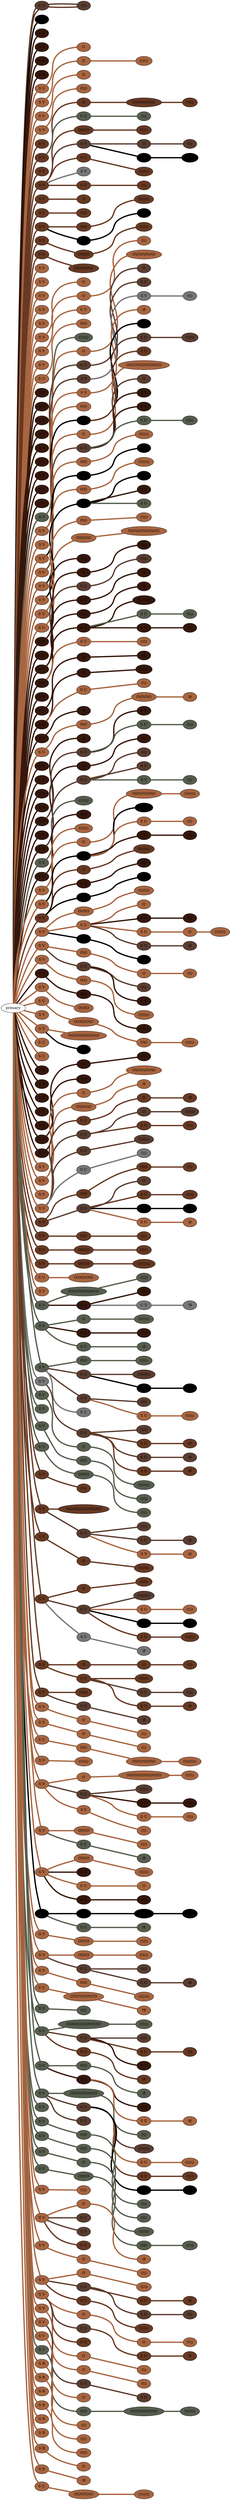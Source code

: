 graph {
 graph [rankdir=LR]
"" [qtype="pendant_node", pendant_colors="#673923", pendant_ply="S", pendant_attach="U", pendant_length="21", label="S U", style=filled, fillcolor="#673923"]
"primary" -- "" [qtype="pendant_link",penwidth=5,color="#673923"]
":0" [qtype="knot_node", knot_value="1", knot_type="E", knot_position="9.0", knot_spin="Z", label="\\8", style=filled, fillcolor="#673923"]
"" -- ":0" [qtype="knot_link",penwidth=5,color="#673923"]
"" [qtype="pendant_node", pendant_colors="#5A3D30,#777777", pendant_ply="S", pendant_attach="U", pendant_length="17", label="S U", style=filled, fillcolor="#5A3D30"]
"primary" -- "" [qtype="pendant_link",penwidth=5,color="#5A3D30"]
":0" [qtype="knot_node", knot_value="2", knot_type="L", knot_position="9.0", knot_spin="Z", label="(\\\\)", style=filled, fillcolor="#5A3D30"]
"" -- ":0" [qtype="knot_link",penwidth=5,color="#5A3D30"]
"1" [qtype="pendant_node", pendant_colors="#000000", pendant_ply="S", pendant_attach="V", pendant_length="2", label="S V", style=filled, fillcolor="#000000"]
"primary" -- "1" [qtype="pendant_link",penwidth=5,color="#000000"]
"2" [qtype="pendant_node", pendant_colors="#35170C,#A86540", pendant_ply="S", pendant_attach="V", pendant_length="0", label="S V", style=filled, fillcolor="#35170C"]
"primary" -- "2" [qtype="pendant_link",penwidth=5,color="#35170C"]
"3" [qtype="pendant_node", pendant_colors="#35170C,#A86540", pendant_ply="S", pendant_attach="V", pendant_length="0", label="S V", style=filled, fillcolor="#35170C"]
"primary" -- "3" [qtype="pendant_link",penwidth=5,color="#35170C"]
"4" [qtype="pendant_node", pendant_colors="#35170C,#A86540", pendant_ply="S", pendant_attach="V", pendant_length="0", label="S V", style=filled, fillcolor="#35170C"]
"primary" -- "4" [qtype="pendant_link",penwidth=5,color="#35170C"]
"5" [qtype="pendant_node", pendant_colors="#35170C,#A86540", pendant_ply="S", pendant_attach="V", pendant_length="0", label="S V", style=filled, fillcolor="#35170C"]
"primary" -- "5" [qtype="pendant_link",penwidth=5,color="#35170C"]
"6" [qtype="pendant_node", pendant_colors="#A86540,#777777", pendant_ply="S", pendant_attach="V", pendant_length="10", label="S V", style=filled, fillcolor="#A86540"]
"primary" -- "6" [qtype="pendant_link",penwidth=5,color="#A86540"]
"6:0" [qtype="knot_node", knot_value="1", knot_type="S", knot_position="9.5", knot_spin="Z", label="O", style=filled, fillcolor="#A86540"]
"6" -- "6:0" [qtype="knot_link",penwidth=5,color="#A86540"]
"7" [qtype="pendant_node", pendant_colors="#A86540,#777777", pendant_ply="S", pendant_attach="V", pendant_length="34", label="S V", style=filled, fillcolor="#A86540"]
"primary" -- "7" [qtype="pendant_link",penwidth=5,color="#A86540"]
"7:0" [qtype="knot_node", knot_value="1", knot_type="S", knot_position="9.0", knot_spin="Z", label="O", style=filled, fillcolor="#A86540"]
"7" -- "7:0" [qtype="knot_link",penwidth=5,color="#A86540"]
"7:1" [qtype="knot_node", knot_value="5", knot_type="L", knot_position="20.5", knot_spin="Z", label="(\\\\\\\\\\)", style=filled, fillcolor="#A86540"]
"7:0" -- "7:1" [qtype="knot_link",penwidth=5,color="#A86540"]
"8" [qtype="pendant_node", pendant_colors="#A86540,#777777", pendant_ply="S", pendant_attach="V", pendant_length="12", label="S V", style=filled, fillcolor="#A86540"]
"primary" -- "8" [qtype="pendant_link",penwidth=5,color="#A86540"]
"8:0" [qtype="knot_node", knot_value="1", knot_type="S", knot_position="9.0", knot_spin="Z", label="O", style=filled, fillcolor="#A86540"]
"8" -- "8:0" [qtype="knot_link",penwidth=5,color="#A86540"]
"T1" [qtype="pendant_node", pendant_colors="#A86540", pendant_ply="S", pendant_attach="V", pendant_length="8", label="S V", style=filled, fillcolor="#A86540"]
"primary" -- "T1" [qtype="pendant_link",penwidth=5,color="#A86540"]
"T1:0" [qtype="knot_node", knot_value="2", knot_type="S", knot_position="3.5", knot_spin="Z", label="O\\O", style=filled, fillcolor="#A86540"]
"T1" -- "T1:0" [qtype="knot_link",penwidth=5,color="#A86540"]
"9" [qtype="pendant_node", pendant_colors="#673923", pendant_ply="S", pendant_attach="V", pendant_length="13", label="S V", style=filled, fillcolor="#673923"]
"primary" -- "9" [qtype="pendant_link",penwidth=5,color="#673923"]
"10" [qtype="pendant_node", pendant_colors="#673923", pendant_ply="S", pendant_attach="V", pendant_length="36", label="S V", style=filled, fillcolor="#673923"]
"primary" -- "10" [qtype="pendant_link",penwidth=5,color="#673923"]
"10:0" [qtype="knot_node", knot_value="1", knot_type="S", knot_position="5.5", knot_spin="Z", label="O", style=filled, fillcolor="#673923"]
"10" -- "10:0" [qtype="knot_link",penwidth=5,color="#673923"]
"10:1" [qtype="knot_node", knot_value="6", knot_type="S", knot_position="11.5", knot_spin="Z", label="O\\O\\O\\O\\O\\O", style=filled, fillcolor="#673923"]
"10:0" -- "10:1" [qtype="knot_link",penwidth=5,color="#673923"]
"10:2" [qtype="knot_node", knot_value="4", knot_type="L", knot_position="25.0", knot_spin="Z", label="(\\\\\\\\)", style=filled, fillcolor="#673923"]
"10:1" -- "10:2" [qtype="knot_link",penwidth=5,color="#673923"]
"10s1" [qtype="pendant_node", pendant_colors="#575E4E,#777777", pendant_ply="S", pendant_attach="U", pendant_length="23", label="S U", style=filled, fillcolor="#575E4E"]
"10" -- "10s1" [qtype="pendant_link",penwidth=5,color="#575E4E"]
"10s1:0" [qtype="knot_node", knot_value="2", knot_type="L", knot_position="8.5", knot_spin="Z", label="(\\\\)", style=filled, fillcolor="#575E4E"]
"10s1" -- "10s1:0" [qtype="knot_link",penwidth=5,color="#575E4E"]
"11" [qtype="pendant_node", pendant_colors="#673923", pendant_ply="S", pendant_attach="V", pendant_length="11", label="S V", style=filled, fillcolor="#673923"]
"primary" -- "11" [qtype="pendant_link",penwidth=5,color="#673923"]
"12" [qtype="pendant_node", pendant_colors="#673923", pendant_ply="S", pendant_attach="V", pendant_length="415", label="S V", style=filled, fillcolor="#673923"]
"primary" -- "12" [qtype="pendant_link",penwidth=5,color="#673923"]
"12:0" [qtype="knot_node", knot_value="3", knot_type="S", knot_position="13.5", knot_spin="Z", label="O\\O\\O", style=filled, fillcolor="#673923"]
"12" -- "12:0" [qtype="knot_link",penwidth=5,color="#673923"]
"12:1" [qtype="knot_node", knot_value="4", knot_type="L", knot_position="26.5", knot_spin="Z", label="(\\\\\\\\)", style=filled, fillcolor="#673923"]
"12:0" -- "12:1" [qtype="knot_link",penwidth=5,color="#673923"]
"12s1" [qtype="pendant_node", pendant_colors="#5A3D30", pendant_ply="S", pendant_attach="V", pendant_length="16", label="S V", style=filled, fillcolor="#5A3D30"]
"12" -- "12s1" [qtype="pendant_link",penwidth=5,color="#5A3D30"]
"12s1:0" [qtype="knot_node", knot_value="1", knot_type="S", knot_position="1.0", knot_spin="Z", label="O", style=filled, fillcolor="#5A3D30"]
"12s1" -- "12s1:0" [qtype="knot_link",penwidth=5,color="#5A3D30"]
"12s1:1" [qtype="knot_node", knot_value="2", knot_type="L", knot_position="11.5", knot_spin="Z", label="(\\\\)", style=filled, fillcolor="#5A3D30"]
"12s1:0" -- "12s1:1" [qtype="knot_link",penwidth=5,color="#5A3D30"]
"12s1s1" [qtype="pendant_node", pendant_colors="#000000", pendant_ply="S", pendant_attach="U", pendant_length="10", label="S U", style=filled, fillcolor="#000000"]
"12s1" -- "12s1s1" [qtype="pendant_link",penwidth=5,color="#000000"]
"12s1s1:0" [qtype="knot_node", knot_value="5", knot_type="L", knot_position="7.5", knot_spin="Z", label="(\\\\\\\\\\)", style=filled, fillcolor="#000000"]
"12s1s1" -- "12s1s1:0" [qtype="knot_link",penwidth=5,color="#000000"]
"12s2" [qtype="pendant_node", pendant_colors="#673923,#777777", pendant_ply="S", pendant_attach="U", pendant_length="12", label="S U", style=filled, fillcolor="#673923"]
"12" -- "12s2" [qtype="pendant_link",penwidth=5,color="#673923"]
"12s2:0" [qtype="knot_node", knot_value="6", knot_type="L", knot_position="7.5", knot_spin="Z", label="(\\\\\\\\\\\\)", style=filled, fillcolor="#673923"]
"12s2" -- "12s2:0" [qtype="knot_link",penwidth=5,color="#673923"]
"12s3" [qtype="pendant_node", pendant_colors="#777777", pendant_ply="S", pendant_attach="V", pendant_length="3", label="S V", style=filled, fillcolor="#777777"]
"12" -- "12s3" [qtype="pendant_link",penwidth=5,color="#777777"]
"12s4" [qtype="pendant_node", pendant_colors="#673923,#777777", pendant_ply="S", pendant_attach="U", pendant_length="17", label="S U", style=filled, fillcolor="#673923"]
"12" -- "12s4" [qtype="pendant_link",penwidth=5,color="#673923"]
"12s4:0" [qtype="knot_node", knot_value="2", knot_type="L", knot_position="8.5", knot_spin="Z", label="(\\\\)", style=filled, fillcolor="#673923"]
"12s4" -- "12s4:0" [qtype="knot_link",penwidth=5,color="#673923"]
"13" [qtype="pendant_node", pendant_colors="#673923", pendant_ply="S", pendant_attach="V", pendant_length="8", label="S V", style=filled, fillcolor="#673923"]
"primary" -- "13" [qtype="pendant_link",penwidth=5,color="#673923"]
"13:0" [qtype="knot_node", knot_value="1", knot_type="S", knot_position="5.0", knot_spin="Z", label="O", style=filled, fillcolor="#673923"]
"13" -- "13:0" [qtype="knot_link",penwidth=5,color="#673923"]
"14" [qtype="pendant_node", pendant_colors="#673923", pendant_ply="S", pendant_attach="V", pendant_length="12", label="S V", style=filled, fillcolor="#673923"]
"primary" -- "14" [qtype="pendant_link",penwidth=5,color="#673923"]
"14:0" [qtype="knot_node", knot_value="2", knot_type="S", knot_position="11.0", knot_spin="Z", label="O\\O", style=filled, fillcolor="#673923"]
"14" -- "14:0" [qtype="knot_link",penwidth=5,color="#673923"]
"15" [qtype="pendant_node", pendant_colors="#673923", pendant_ply="S", pendant_attach="V", pendant_length="37", label="S V", style=filled, fillcolor="#673923"]
"primary" -- "15" [qtype="pendant_link",penwidth=5,color="#673923"]
"15:0" [qtype="knot_node", knot_value="2", knot_type="S", knot_position="11.5", knot_spin="Z", label="O\\O", style=filled, fillcolor="#673923"]
"15" -- "15:0" [qtype="knot_link",penwidth=5,color="#673923"]
"15:1" [qtype="knot_node", knot_value="7", knot_type="L", knot_position="24.5", knot_spin="Z", label="(\\\\\\\\\\\\\\)", style=filled, fillcolor="#673923"]
"15:0" -- "15:1" [qtype="knot_link",penwidth=5,color="#673923"]
"15s1" [qtype="pendant_node", pendant_colors="#000000", pendant_ply="S", pendant_attach="V", pendant_length="29", label="S V", style=filled, fillcolor="#000000"]
"15" -- "15s1" [qtype="pendant_link",penwidth=5,color="#000000"]
"15s1:0" [qtype="knot_node", knot_value="1", knot_type="E", knot_position="10.5", knot_spin="Z", label="\\8", style=filled, fillcolor="#000000"]
"15s1" -- "15s1:0" [qtype="knot_link",penwidth=5,color="#000000"]
"16" [qtype="pendant_node", pendant_colors="#673923", pendant_ply="S", pendant_attach="V", pendant_length="42", label="S V", style=filled, fillcolor="#673923"]
"primary" -- "16" [qtype="pendant_link",penwidth=5,color="#673923"]
"16:0" [qtype="knot_node", knot_value="3", knot_type="S", knot_position="12.0", knot_spin="Z", label="O\\O\\O", style=filled, fillcolor="#673923"]
"16" -- "16:0" [qtype="knot_link",penwidth=5,color="#673923"]
"16:1" [qtype="knot_node", knot_value="5", knot_type="L", knot_position="25.5", knot_spin="Z", label="(\\\\\\\\\\)", style=filled, fillcolor="#673923"]
"16:0" -- "16:1" [qtype="knot_link",penwidth=5,color="#673923"]
"T2" [qtype="pendant_node", pendant_colors="#673923", pendant_ply="S", pendant_attach="U", pendant_length="23", label="S U", style=filled, fillcolor="#673923"]
"primary" -- "T2" [qtype="pendant_link",penwidth=5,color="#673923"]
"T2:0" [qtype="knot_node", knot_value="5", knot_type="S", knot_position="3.0", knot_spin="Z", label="O\\O\\O\\O\\O", style=filled, fillcolor="#673923"]
"T2" -- "T2:0" [qtype="knot_link",penwidth=5,color="#673923"]
"17" [qtype="pendant_node", pendant_colors="#A86540,#777777", pendant_ply="S", pendant_attach="V", pendant_length="14", label="S V", style=filled, fillcolor="#A86540"]
"primary" -- "17" [qtype="pendant_link",penwidth=5,color="#A86540"]
"18" [qtype="pendant_node", pendant_colors="#A86540,#777777", pendant_ply="S", pendant_attach="V", pendant_length="12", label="S V", style=filled, fillcolor="#A86540"]
"primary" -- "18" [qtype="pendant_link",penwidth=5,color="#A86540"]
"19" [qtype="pendant_node", pendant_colors="#A86540,#777777", pendant_ply="S", pendant_attach="V", pendant_length="12", label="S V", style=filled, fillcolor="#A86540"]
"primary" -- "19" [qtype="pendant_link",penwidth=5,color="#A86540"]
"20" [qtype="pendant_node", pendant_colors="#A86540,#777777", pendant_ply="S", pendant_attach="V", pendant_length="8", label="S V", style=filled, fillcolor="#A86540"]
"primary" -- "20" [qtype="pendant_link",penwidth=5,color="#A86540"]
"21" [qtype="pendant_node", pendant_colors="#A86540,#777777", pendant_ply="S", pendant_attach="V", pendant_length="11", label="S V", style=filled, fillcolor="#A86540"]
"primary" -- "21" [qtype="pendant_link",penwidth=5,color="#A86540"]
"22" [qtype="pendant_node", pendant_colors="#A86540", pendant_ply="S", pendant_attach="V", pendant_length="13", label="S V", style=filled, fillcolor="#A86540"]
"primary" -- "22" [qtype="pendant_link",penwidth=5,color="#A86540"]
"22:0" [qtype="knot_node", knot_value="1", knot_type="S", knot_position="12.5", knot_spin="Z", label="O", style=filled, fillcolor="#A86540"]
"22" -- "22:0" [qtype="knot_link",penwidth=5,color="#A86540"]
"23" [qtype="pendant_node", pendant_colors="#A86540,#777777", pendant_ply="S", pendant_attach="V", pendant_length="53", label="S V", style=filled, fillcolor="#A86540"]
"primary" -- "23" [qtype="pendant_link",penwidth=5,color="#A86540"]
"23:0" [qtype="knot_node", knot_value="1", knot_type="S", knot_position="14.5", knot_spin="Z", label="O", style=filled, fillcolor="#A86540"]
"23" -- "23:0" [qtype="knot_link",penwidth=5,color="#A86540"]
"23:1" [qtype="knot_node", knot_value="2", knot_type="L", knot_position="26.0", knot_spin="Z", label="(\\\\)", style=filled, fillcolor="#A86540"]
"23:0" -- "23:1" [qtype="knot_link",penwidth=5,color="#A86540"]
"23s1" [qtype="pendant_node", pendant_colors="#A86540,#777777", pendant_ply="S", pendant_attach="U", pendant_length="1", label="S U", style=filled, fillcolor="#A86540"]
"23" -- "23s1" [qtype="pendant_link",penwidth=5,color="#A86540"]
"24" [qtype="pendant_node", pendant_colors="#A86540,#777777", pendant_ply="S", pendant_attach="V", pendant_length="6", label="S V", style=filled, fillcolor="#A86540"]
"primary" -- "24" [qtype="pendant_link",penwidth=5,color="#A86540"]
"T3" [qtype="pendant_node", pendant_colors="#A86540,#777777", pendant_ply="S", pendant_attach="U", pendant_length="8", label="S U", style=filled, fillcolor="#A86540"]
"primary" -- "T3" [qtype="pendant_link",penwidth=5,color="#A86540"]
"T3:0" [qtype="knot_node", knot_value="2", knot_type="S", knot_position="4.5", knot_spin="Z", label="O\\O", style=filled, fillcolor="#A86540"]
"T3" -- "T3:0" [qtype="knot_link",penwidth=5,color="#A86540"]
"25" [qtype="pendant_node", pendant_colors="#35170C,#777777", pendant_ply="S", pendant_attach="V", pendant_length="5", label="S V", style=filled, fillcolor="#35170C"]
"primary" -- "25" [qtype="pendant_link",penwidth=5,color="#35170C"]
"26" [qtype="pendant_node", pendant_colors="#35170C,#777777", pendant_ply="S", pendant_attach="V", pendant_length="3", label="S V", style=filled, fillcolor="#35170C"]
"primary" -- "26" [qtype="pendant_link",penwidth=5,color="#35170C"]
"27" [qtype="pendant_node", pendant_colors="#35170C,#777777", pendant_ply="S", pendant_attach="V", pendant_length="4", label="S V", style=filled, fillcolor="#35170C"]
"primary" -- "27" [qtype="pendant_link",penwidth=5,color="#35170C"]
"28" [qtype="pendant_node", pendant_colors="#35170C,#777777", pendant_ply="S", pendant_attach="V", pendant_length="2", label="S V", style=filled, fillcolor="#35170C"]
"primary" -- "28" [qtype="pendant_link",penwidth=5,color="#35170C"]
"29" [qtype="pendant_node", pendant_colors="#35170C,#777777", pendant_ply="S", pendant_attach="V", pendant_length="4", label="S V", style=filled, fillcolor="#35170C"]
"primary" -- "29" [qtype="pendant_link",penwidth=5,color="#35170C"]
"30" [qtype="pendant_node", pendant_colors="#35170C,#777777", pendant_ply="S", pendant_attach="V", pendant_length="5", label="S V", style=filled, fillcolor="#35170C"]
"primary" -- "30" [qtype="pendant_link",penwidth=5,color="#35170C"]
"31" [qtype="pendant_node", pendant_colors="#35170C,#777777", pendant_ply="S", pendant_attach="V", pendant_length="3", label="S V", style=filled, fillcolor="#35170C"]
"primary" -- "31" [qtype="pendant_link",penwidth=5,color="#35170C"]
"32" [qtype="pendant_node", pendant_colors="#35170C,#777777", pendant_ply="S", pendant_attach="V", pendant_length="8", label="S V", style=filled, fillcolor="#35170C"]
"primary" -- "32" [qtype="pendant_link",penwidth=5,color="#35170C"]
"T4" [qtype="pendant_node", pendant_colors="#35170C,#777777", pendant_ply="S", pendant_attach="U", pendant_length="4", label="S U", style=filled, fillcolor="#35170C"]
"primary" -- "T4" [qtype="pendant_link",penwidth=5,color="#35170C"]
"33" [qtype="pendant_node", pendant_colors="#575E4E,#777777", pendant_ply="S", pendant_attach="V", pendant_length="50", label="S V", style=filled, fillcolor="#575E4E"]
"primary" -- "33" [qtype="pendant_link",penwidth=5,color="#575E4E"]
"33:0" [qtype="knot_node", knot_value="6", knot_type="L", knot_position="25.0", knot_spin="Z", label="(\\\\\\\\\\\\)", style=filled, fillcolor="#575E4E"]
"33" -- "33:0" [qtype="knot_link",penwidth=5,color="#575E4E"]
"34" [qtype="pendant_node", pendant_colors="#A86540,#777777", pendant_ply="S", pendant_attach="V", pendant_length="60", label="S V", style=filled, fillcolor="#A86540"]
"primary" -- "34" [qtype="pendant_link",penwidth=5,color="#A86540"]
"34:0" [qtype="knot_node", knot_value="1", knot_type="S", knot_position="6.5", knot_spin="Z", label="O", style=filled, fillcolor="#A86540"]
"34" -- "34:0" [qtype="knot_link",penwidth=5,color="#A86540"]
"34:1" [qtype="knot_node", knot_value="6", knot_type="S", knot_position="15.5", knot_spin="Z", label="O\\O\\O\\O\\O\\O", style=filled, fillcolor="#A86540"]
"34:0" -- "34:1" [qtype="knot_link",penwidth=5,color="#A86540"]
"34s1" [qtype="pendant_node", pendant_colors="#5A3D30", pendant_ply="S", pendant_attach="U", pendant_length="14", label="S U", style=filled, fillcolor="#5A3D30"]
"34" -- "34s1" [qtype="pendant_link",penwidth=5,color="#5A3D30"]
"34s1:0" [qtype="knot_node", knot_value="1", knot_type="S", knot_position="1.0", knot_spin="Z", label="O", style=filled, fillcolor="#5A3D30"]
"34s1" -- "34s1:0" [qtype="knot_link",penwidth=5,color="#5A3D30"]
"34s2" [qtype="pendant_node", pendant_colors="#5A3D30", pendant_ply="S", pendant_attach="V", pendant_length="10", label="S V", style=filled, fillcolor="#5A3D30"]
"34" -- "34s2" [qtype="pendant_link",penwidth=5,color="#5A3D30"]
"34s2s1" [qtype="pendant_node", pendant_colors="#5A3D30,#777777", pendant_ply="S", pendant_attach="U", pendant_length="7", label="S U", style=filled, fillcolor="#5A3D30"]
"34s2" -- "34s2s1" [qtype="pendant_link",penwidth=5,color="#5A3D30"]
"34s2s2" [qtype="pendant_node", pendant_colors="#777777", pendant_ply="S", pendant_attach="V", pendant_length="14", label="S V", style=filled, fillcolor="#777777"]
"34s2" -- "34s2s2" [qtype="pendant_link",penwidth=5,color="#777777"]
"34s2s2:0" [qtype="knot_node", knot_value="2", knot_type="L", knot_position="8.5", knot_spin="Z", label="(\\\\)", style=filled, fillcolor="#777777"]
"34s2s2" -- "34s2s2:0" [qtype="knot_link",penwidth=5,color="#777777"]
"34s3" [qtype="pendant_node", pendant_colors="#A86540", pendant_ply="S", pendant_attach="V", pendant_length="17", label="S V", style=filled, fillcolor="#A86540"]
"34" -- "34s3" [qtype="pendant_link",penwidth=5,color="#A86540"]
"34s3:0" [qtype="knot_node", knot_value="1", knot_type="E", knot_position="10.0", knot_spin="Z", label="\\8", style=filled, fillcolor="#A86540"]
"34s3" -- "34s3:0" [qtype="knot_link",penwidth=5,color="#A86540"]
"35" [qtype="pendant_node", pendant_colors="#A86540,#777777", pendant_ply="S", pendant_attach="V", pendant_length="0", label="S V", style=filled, fillcolor="#A86540"]
"primary" -- "35" [qtype="pendant_link",penwidth=5,color="#A86540"]
"36" [qtype="pendant_node", pendant_colors="#A86540,#777777", pendant_ply="S", pendant_attach="V", pendant_length="18", label="S V", style=filled, fillcolor="#A86540"]
"primary" -- "36" [qtype="pendant_link",penwidth=5,color="#A86540"]
"36:0" [qtype="knot_node", knot_value="2", knot_type="S", knot_position="15.0", knot_spin="Z", label="O\\O", style=filled, fillcolor="#A86540"]
"36" -- "36:0" [qtype="knot_link",penwidth=5,color="#A86540"]
"36s1" [qtype="pendant_node", pendant_colors="#000000", pendant_ply="S", pendant_attach="V", pendant_length="3", label="S V", style=filled, fillcolor="#000000"]
"36" -- "36s1" [qtype="pendant_link",penwidth=5,color="#000000"]
"36s1:0" [qtype="knot_node", knot_value="1", knot_type="S", knot_position="1.5", knot_spin="Z", label="O", style=filled, fillcolor="#000000"]
"36s1" -- "36s1:0" [qtype="knot_link",penwidth=5,color="#000000"]
"36s1s1" [qtype="pendant_node", pendant_colors="#5A3D30,#777777", pendant_ply="S", pendant_attach="U", pendant_length="13", label="S U", style=filled, fillcolor="#5A3D30"]
"36s1" -- "36s1s1" [qtype="pendant_link",penwidth=5,color="#5A3D30"]
"36s1s1:0" [qtype="knot_node", knot_value="5", knot_type="L", knot_position="9.5", knot_spin="Z", label="(\\\\\\\\\\)", style=filled, fillcolor="#5A3D30"]
"36s1s1" -- "36s1s1:0" [qtype="knot_link",penwidth=5,color="#5A3D30"]
"36s1s2" [qtype="pendant_node", pendant_colors="#673923,#777777", pendant_ply="S", pendant_attach="U", pendant_length="2", label="S U", style=filled, fillcolor="#673923"]
"36s1" -- "36s1s2" [qtype="pendant_link",penwidth=5,color="#673923"]
"37" [qtype="pendant_node", pendant_colors="#A86540,#777777", pendant_ply="S", pendant_attach="V", pendant_length="27", label="S V", style=filled, fillcolor="#A86540"]
"primary" -- "37" [qtype="pendant_link",penwidth=5,color="#A86540"]
"37:0" [qtype="knot_node", knot_value="1", knot_type="S", knot_position="6.5", knot_spin="Z", label="O", style=filled, fillcolor="#A86540"]
"37" -- "37:0" [qtype="knot_link",penwidth=5,color="#A86540"]
"37:1" [qtype="knot_node", knot_value="9", knot_type="S", knot_position="15.0", knot_spin="Z", label="O\\O\\O\\O\\O\\O\\O\\O\\O", style=filled, fillcolor="#A86540"]
"37:0" -- "37:1" [qtype="knot_link",penwidth=5,color="#A86540"]
"37s1" [qtype="pendant_node", pendant_colors="#5A3D30", pendant_ply="S", pendant_attach="U", pendant_length="3", label="S U", style=filled, fillcolor="#5A3D30"]
"37" -- "37s1" [qtype="pendant_link",penwidth=5,color="#5A3D30"]
"37s1:0" [qtype="knot_node", knot_value="1", knot_type="S", knot_position="1.5", knot_spin="Z", label="O", style=filled, fillcolor="#5A3D30"]
"37s1" -- "37s1:0" [qtype="knot_link",penwidth=5,color="#5A3D30"]
"37s1s1" [qtype="pendant_node", pendant_colors="#35170C,#673923", pendant_ply="S", pendant_attach="U", pendant_length="5", label="S U", style=filled, fillcolor="#35170C"]
"37s1" -- "37s1s1" [qtype="pendant_link",penwidth=5,color="#35170C"]
"37s1s2" [qtype="pendant_node", pendant_colors="#35170C,#777777", pendant_ply="S", pendant_attach="U", pendant_length="3", label="S U", style=filled, fillcolor="#35170C"]
"37s1" -- "37s1s2" [qtype="pendant_link",penwidth=5,color="#35170C"]
"37s1s3" [qtype="pendant_node", pendant_colors="#575E4E", pendant_ply="S", pendant_attach="U", pendant_length="16", label="S U", style=filled, fillcolor="#575E4E"]
"37s1" -- "37s1s3" [qtype="pendant_link",penwidth=5,color="#575E4E"]
"37s1s3:0" [qtype="knot_node", knot_value="4", knot_type="L", knot_position="8.5", knot_spin="Z", label="(\\\\\\\\)", style=filled, fillcolor="#575E4E"]
"37s1s3" -- "37s1s3:0" [qtype="knot_link",penwidth=5,color="#575E4E"]
"38" [qtype="pendant_node", pendant_colors="#A86540,#777777", pendant_ply="S", pendant_attach="V", pendant_length="57", label="S V", style=filled, fillcolor="#A86540"]
"primary" -- "38" [qtype="pendant_link",penwidth=5,color="#A86540"]
"38:0" [qtype="knot_node", knot_value="2", knot_type="S", knot_position="16.0", knot_spin="Z", label="O\\O", style=filled, fillcolor="#A86540"]
"38" -- "38:0" [qtype="knot_link",penwidth=5,color="#A86540"]
"38:1" [qtype="knot_node", knot_value="6", knot_type="L", knot_position="26.0", knot_spin="Z", label="(\\\\\\\\\\\\)", style=filled, fillcolor="#A86540"]
"38:0" -- "38:1" [qtype="knot_link",penwidth=5,color="#A86540"]
"38s1" [qtype="pendant_node", pendant_colors="#000000", pendant_ply="S", pendant_attach="U", pendant_length="29", label="S U", style=filled, fillcolor="#000000"]
"38" -- "38s1" [qtype="pendant_link",penwidth=5,color="#000000"]
"38s1:0" [qtype="knot_node", knot_value="1", knot_type="E", knot_position="10.0", knot_spin="Z", label="\\8", style=filled, fillcolor="#000000"]
"38s1" -- "38s1:0" [qtype="knot_link",penwidth=5,color="#000000"]
"39" [qtype="pendant_node", pendant_colors="#A86540,#777777", pendant_ply="S", pendant_attach="V", pendant_length="27", label="S V", style=filled, fillcolor="#A86540"]
"primary" -- "39" [qtype="pendant_link",penwidth=5,color="#A86540"]
"39:0" [qtype="knot_node", knot_value="2", knot_type="S", knot_position="15.5", knot_spin="Z", label="O\\O", style=filled, fillcolor="#A86540"]
"39" -- "39:0" [qtype="knot_link",penwidth=5,color="#A86540"]
"39:1" [qtype="knot_node", knot_value="7", knot_type="L", knot_position="26.0", knot_spin="Z", label="(\\\\\\\\\\\\\\)", style=filled, fillcolor="#A86540"]
"39:0" -- "39:1" [qtype="knot_link",penwidth=5,color="#A86540"]
"39s1" [qtype="pendant_node", pendant_colors="#000000", pendant_ply="S", pendant_attach="U", pendant_length="21", label="S U", style=filled, fillcolor="#000000"]
"39" -- "39s1" [qtype="pendant_link",penwidth=5,color="#000000"]
"39s1:0" [qtype="knot_node", knot_value="2", knot_type="L", knot_position="10.5", knot_spin="Z", label="(\\\\)", style=filled, fillcolor="#000000"]
"39s1" -- "39s1:0" [qtype="knot_link",penwidth=5,color="#000000"]
"39s1s1" [qtype="pendant_node", pendant_colors="#35170C,#777777", pendant_ply="S", pendant_attach="V", pendant_length="9", label="S V", style=filled, fillcolor="#35170C"]
"39s1" -- "39s1s1" [qtype="pendant_link",penwidth=5,color="#35170C"]
"39s1s2" [qtype="pendant_node", pendant_colors="#575E4E", pendant_ply="S", pendant_attach="U", pendant_length="18", label="S U", style=filled, fillcolor="#575E4E"]
"39s1" -- "39s1s2" [qtype="pendant_link",penwidth=5,color="#575E4E"]
"40" [qtype="pendant_node", pendant_colors="#A86540,#777777", pendant_ply="S", pendant_attach="U", pendant_length="61", label="S U", style=filled, fillcolor="#A86540"]
"primary" -- "40" [qtype="pendant_link",penwidth=5,color="#A86540"]
"40:0" [qtype="knot_node", knot_value="2", knot_type="S", knot_position="15.0", knot_spin="Z", label="O\\O", style=filled, fillcolor="#A86540"]
"40" -- "40:0" [qtype="knot_link",penwidth=5,color="#A86540"]
"40:1" [qtype="knot_node", knot_value="4", knot_type="L", knot_position="25.0", knot_spin="Z", label="(\\\\\\\\)", style=filled, fillcolor="#A86540"]
"40:0" -- "40:1" [qtype="knot_link",penwidth=5,color="#A86540"]
"T5" [qtype="pendant_node", pendant_colors="#A86540,#777777", pendant_ply="S", pendant_attach="U", pendant_length="16", label="S U", style=filled, fillcolor="#A86540"]
"primary" -- "T5" [qtype="pendant_link",penwidth=5,color="#A86540"]
"T5:0" [qtype="knot_node", knot_value="4", knot_type="S", knot_position="5.5", knot_spin="Z", label="O\\O\\O\\O", style=filled, fillcolor="#A86540"]
"T5" -- "T5:0" [qtype="knot_link",penwidth=5,color="#A86540"]
"T5:1" [qtype="knot_node", knot_value="8", knot_type="S", knot_position="14.0", knot_spin="Z", label="O\\O\\O\\O\\O\\O\\O\\O", style=filled, fillcolor="#A86540"]
"T5:0" -- "T5:1" [qtype="knot_link",penwidth=5,color="#A86540"]
"41" [qtype="pendant_node", pendant_colors="#35170C,#A86540", pendant_ply="S", pendant_attach="V", pendant_length="52", label="S V", style=filled, fillcolor="#35170C"]
"primary" -- "41" [qtype="pendant_link",penwidth=5,color="#35170C"]
"41:0" [qtype="knot_node", knot_value="3", knot_type="L", knot_position="26.0", knot_spin="Z", label="(\\\\\\)", style=filled, fillcolor="#35170C"]
"41" -- "41:0" [qtype="knot_link",penwidth=5,color="#35170C"]
"42" [qtype="pendant_node", pendant_colors="#35170C,#A86540", pendant_ply="S", pendant_attach="V", pendant_length="6", label="S V", style=filled, fillcolor="#35170C"]
"primary" -- "42" [qtype="pendant_link",penwidth=5,color="#35170C"]
"43" [qtype="pendant_node", pendant_colors="#35170C,#A86540", pendant_ply="S", pendant_attach="V", pendant_length="53", label="S V", style=filled, fillcolor="#35170C"]
"primary" -- "43" [qtype="pendant_link",penwidth=5,color="#35170C"]
"43:0" [qtype="knot_node", knot_value="1", knot_type="S", knot_position="15.0", knot_spin="Z", label="O", style=filled, fillcolor="#35170C"]
"43" -- "43:0" [qtype="knot_link",penwidth=5,color="#35170C"]
"43:1" [qtype="knot_node", knot_value="2", knot_type="L", knot_position="28.0", knot_spin="Z", label="(\\\\)", style=filled, fillcolor="#35170C"]
"43:0" -- "43:1" [qtype="knot_link",penwidth=5,color="#35170C"]
"43s1" [qtype="pendant_node", pendant_colors="#5A3D30", pendant_ply="S", pendant_attach="U", pendant_length="21", label="S U", style=filled, fillcolor="#5A3D30"]
"43" -- "43s1" [qtype="pendant_link",penwidth=5,color="#5A3D30"]
"43s1:0" [qtype="knot_node", knot_value="4", knot_type="L", knot_position="11.0", knot_spin="Z", label="(\\\\\\\\)", style=filled, fillcolor="#5A3D30"]
"43s1" -- "43s1:0" [qtype="knot_link",penwidth=5,color="#5A3D30"]
"43s2" [qtype="pendant_node", pendant_colors="#35170C,#777777", pendant_ply="S", pendant_attach="U", pendant_length="22", label="S U", style=filled, fillcolor="#35170C"]
"43" -- "43s2" [qtype="pendant_link",penwidth=5,color="#35170C"]
"43s2:0" [qtype="knot_node", knot_value="1", knot_type="E", knot_position="11.0", knot_spin="Z", label="\\8", style=filled, fillcolor="#35170C"]
"43s2" -- "43s2:0" [qtype="knot_link",penwidth=5,color="#35170C"]
"44" [qtype="pendant_node", pendant_colors="#35170C,#A86540", pendant_ply="S", pendant_attach="V", pendant_length="52", label="S V", style=filled, fillcolor="#35170C"]
"primary" -- "44" [qtype="pendant_link",penwidth=5,color="#35170C"]
"44:0" [qtype="knot_node", knot_value="1", knot_type="S", knot_position="15.0", knot_spin="Z", label="O", style=filled, fillcolor="#35170C"]
"44" -- "44:0" [qtype="knot_link",penwidth=5,color="#35170C"]
"44:1" [qtype="knot_node", knot_value="1", knot_type="E", knot_position="25.5", knot_spin="Z", label="\\8", style=filled, fillcolor="#35170C"]
"44:0" -- "44:1" [qtype="knot_link",penwidth=5,color="#35170C"]
"44s1" [qtype="pendant_node", pendant_colors="#35170C", pendant_ply="S", pendant_attach="V", pendant_length="24", label="S V", style=filled, fillcolor="#35170C"]
"44" -- "44s1" [qtype="pendant_link",penwidth=5,color="#35170C"]
"44s1:0" [qtype="knot_node", knot_value="9", knot_type="L", knot_position="10.5", knot_spin="Z", label="(\\\\\\\\\\\\\\\\\\)", style=filled, fillcolor="#35170C"]
"44s1" -- "44s1:0" [qtype="knot_link",penwidth=5,color="#35170C"]
"44s1s1" [qtype="pendant_node", pendant_colors="#575E4E,#673923", pendant_ply="S", pendant_attach="U", pendant_length="24", label="S U", style=filled, fillcolor="#575E4E"]
"44s1" -- "44s1s1" [qtype="pendant_link",penwidth=5,color="#575E4E"]
"44s1s1:0" [qtype="knot_node", knot_value="3", knot_type="L", knot_position="9.5", knot_spin="Z", label="(\\\\\\)", style=filled, fillcolor="#575E4E"]
"44s1s1" -- "44s1s1:0" [qtype="knot_link",penwidth=5,color="#575E4E"]
"44s1s2" [qtype="pendant_node", pendant_colors="#35170C,#777777", pendant_ply="S", pendant_attach="U", pendant_length="26", label="S U", style=filled, fillcolor="#35170C"]
"44s1" -- "44s1s2" [qtype="pendant_link",penwidth=5,color="#35170C"]
"44s1s2:0" [qtype="knot_node", knot_value="2", knot_type="L", knot_position="10.5", knot_spin="Z", label="(\\\\)", style=filled, fillcolor="#35170C"]
"44s1s2" -- "44s1s2:0" [qtype="knot_link",penwidth=5,color="#35170C"]
"44s2" [qtype="pendant_node", pendant_colors="#A86540,#777777", pendant_ply="S", pendant_attach="U", pendant_length="26", label="S U", style=filled, fillcolor="#A86540"]
"44" -- "44s2" [qtype="pendant_link",penwidth=5,color="#A86540"]
"44s2:0" [qtype="knot_node", knot_value="3", knot_type="L", knot_position="9.5", knot_spin="Z", label="(\\\\\\)", style=filled, fillcolor="#A86540"]
"44s2" -- "44s2:0" [qtype="knot_link",penwidth=5,color="#A86540"]
"45" [qtype="pendant_node", pendant_colors="#35170C,#A86540", pendant_ply="S", pendant_attach="V", pendant_length="8", label="S V", style=filled, fillcolor="#35170C"]
"primary" -- "45" [qtype="pendant_link",penwidth=5,color="#35170C"]
"46" [qtype="pendant_node", pendant_colors="#35170C,#A86540", pendant_ply="S", pendant_attach="V", pendant_length="51", label="S V", style=filled, fillcolor="#35170C"]
"primary" -- "46" [qtype="pendant_link",penwidth=5,color="#35170C"]
"46:0" [qtype="knot_node", knot_value="1", knot_type="S", knot_position="15.0", knot_spin="U", label="O", style=filled, fillcolor="#35170C"]
"46" -- "46:0" [qtype="knot_link",penwidth=5,color="#35170C"]
"46:1" [qtype="knot_node", knot_value="2", knot_type="L", knot_position="26.0", knot_spin="Z", label="(\\\\)", style=filled, fillcolor="#35170C"]
"46:0" -- "46:1" [qtype="knot_link",penwidth=5,color="#35170C"]
"47" [qtype="pendant_node", pendant_colors="#35170C,#A86540", pendant_ply="S", pendant_attach="V", pendant_length="49", label="S V", style=filled, fillcolor="#35170C"]
"primary" -- "47" [qtype="pendant_link",penwidth=5,color="#35170C"]
"47:0" [qtype="knot_node", knot_value="1", knot_type="S", knot_position="13.5", knot_spin="Z", label="O", style=filled, fillcolor="#35170C"]
"47" -- "47:0" [qtype="knot_link",penwidth=5,color="#35170C"]
"47:1" [qtype="knot_node", knot_value="5", knot_type="L", knot_position="26.5", knot_spin="Z", label="(\\\\\\\\\\)", style=filled, fillcolor="#35170C"]
"47:0" -- "47:1" [qtype="knot_link",penwidth=5,color="#35170C"]
"47s1" [qtype="pendant_node", pendant_colors="#A86540,#777777", pendant_ply="S", pendant_attach="U", pendant_length="13", label="S U", style=filled, fillcolor="#A86540"]
"47" -- "47s1" [qtype="pendant_link",penwidth=5,color="#A86540"]
"47s1:0" [qtype="knot_node", knot_value="2", knot_type="L", knot_position="8.0", knot_spin="Z", label="(\\\\)", style=filled, fillcolor="#A86540"]
"47s1" -- "47s1:0" [qtype="knot_link",penwidth=5,color="#A86540"]
"48" [qtype="pendant_node", pendant_colors="#35170C,#A86540", pendant_ply="S", pendant_attach="V", pendant_length="20", label="S V", style=filled, fillcolor="#35170C"]
"primary" -- "48" [qtype="pendant_link",penwidth=5,color="#35170C"]
"48:0" [qtype="knot_node", knot_value="1", knot_type="E", knot_position="12.5", knot_spin="U", label="?8", style=filled, fillcolor="#35170C"]
"48" -- "48:0" [qtype="knot_link",penwidth=5,color="#35170C"]
"T6" [qtype="pendant_node", pendant_colors="#A86540,#777777", pendant_ply="S", pendant_attach="U", pendant_length="50", label="S U", style=filled, fillcolor="#A86540"]
"primary" -- "T6" [qtype="pendant_link",penwidth=5,color="#A86540"]
"T6:0" [qtype="knot_node", knot_value="2", knot_type="S", knot_position="5.5", knot_spin="Z", label="O\\O", style=filled, fillcolor="#A86540"]
"T6" -- "T6:0" [qtype="knot_link",penwidth=5,color="#A86540"]
"T6:1" [qtype="knot_node", knot_value="4", knot_type="S", knot_position="15.0", knot_spin="Z", label="O\\O\\O\\O", style=filled, fillcolor="#A86540"]
"T6:0" -- "T6:1" [qtype="knot_link",penwidth=5,color="#A86540"]
"T6:2" [qtype="knot_node", knot_value="1", knot_type="E", knot_position="27.5", knot_spin="Z", label="\\8", style=filled, fillcolor="#A86540"]
"T6:1" -- "T6:2" [qtype="knot_link",penwidth=5,color="#A86540"]
"49" [qtype="pendant_node", pendant_colors="#35170C,#A86540", pendant_ply="S", pendant_attach="U", pendant_length="10", label="S U", style=filled, fillcolor="#35170C"]
"primary" -- "49" [qtype="pendant_link",penwidth=5,color="#35170C"]
"50" [qtype="pendant_node", pendant_colors="#35170C,#A86540", pendant_ply="S", pendant_attach="U", pendant_length="10", label="S U", style=filled, fillcolor="#35170C"]
"primary" -- "50" [qtype="pendant_link",penwidth=5,color="#35170C"]
"51" [qtype="pendant_node", pendant_colors="#35170C,#A86540", pendant_ply="S", pendant_attach="V", pendant_length="9", label="S V", style=filled, fillcolor="#35170C"]
"primary" -- "51" [qtype="pendant_link",penwidth=5,color="#35170C"]
"52" [qtype="pendant_node", pendant_colors="#35170C,#A86540", pendant_ply="S", pendant_attach="V", pendant_length="8", label="S V", style=filled, fillcolor="#35170C"]
"primary" -- "52" [qtype="pendant_link",penwidth=5,color="#35170C"]
"53" [qtype="pendant_node", pendant_colors="#35170C,#A86540", pendant_ply="S", pendant_attach="V", pendant_length="14", label="S V", style=filled, fillcolor="#35170C"]
"primary" -- "53" [qtype="pendant_link",penwidth=5,color="#35170C"]
"53:0" [qtype="knot_node", knot_value="1", knot_type="S", knot_position="5.0", knot_spin="Z", label="O", style=filled, fillcolor="#35170C"]
"53" -- "53:0" [qtype="knot_link",penwidth=5,color="#35170C"]
"53s1" [qtype="pendant_node", pendant_colors="#5A3D30", pendant_ply="S", pendant_attach="U", pendant_length="3", label="S U", style=filled, fillcolor="#5A3D30"]
"53" -- "53s1" [qtype="pendant_link",penwidth=5,color="#5A3D30"]
"53s1s1" [qtype="pendant_node", pendant_colors="#35170C,#777777", pendant_ply="S", pendant_attach="U", pendant_length="0", label="S U", style=filled, fillcolor="#35170C"]
"53s1" -- "53s1s1" [qtype="pendant_link",penwidth=5,color="#35170C"]
"53s1s2" [qtype="pendant_node", pendant_colors="#575E4E", pendant_ply="S", pendant_attach="U", pendant_length="13", label="S U", style=filled, fillcolor="#575E4E"]
"53s1" -- "53s1s2" [qtype="pendant_link",penwidth=5,color="#575E4E"]
"53s1s2:0" [qtype="knot_node", knot_value="3", knot_type="L", knot_position="9.0", knot_spin="Z", label="(\\\\\\)", style=filled, fillcolor="#575E4E"]
"53s1s2" -- "53s1s2:0" [qtype="knot_link",penwidth=5,color="#575E4E"]
"54" [qtype="pendant_node", pendant_colors="#35170C,#A86540", pendant_ply="S", pendant_attach="V", pendant_length="11", label="S V", style=filled, fillcolor="#35170C"]
"primary" -- "54" [qtype="pendant_link",penwidth=5,color="#35170C"]
"55" [qtype="pendant_node", pendant_colors="#35170C,#A86540", pendant_ply="S", pendant_attach="V", pendant_length="50", label="S V", style=filled, fillcolor="#35170C"]
"primary" -- "55" [qtype="pendant_link",penwidth=5,color="#35170C"]
"55:0" [qtype="knot_node", knot_value="1", knot_type="S", knot_position="11.5", knot_spin="Z", label="O", style=filled, fillcolor="#35170C"]
"55" -- "55:0" [qtype="knot_link",penwidth=5,color="#35170C"]
"55:1" [qtype="knot_node", knot_value="2", knot_type="L", knot_position="28.0", knot_spin="Z", label="(\\\\)", style=filled, fillcolor="#35170C"]
"55:0" -- "55:1" [qtype="knot_link",penwidth=5,color="#35170C"]
"55s1" [qtype="pendant_node", pendant_colors="#5A3D30", pendant_ply="S", pendant_attach="U", pendant_length="21", label="S U", style=filled, fillcolor="#5A3D30"]
"55" -- "55s1" [qtype="pendant_link",penwidth=5,color="#5A3D30"]
"55s1:0" [qtype="knot_node", knot_value="2", knot_type="L", knot_position="13.0", knot_spin="Z", label="(\\\\)", style=filled, fillcolor="#5A3D30"]
"55s1" -- "55s1:0" [qtype="knot_link",penwidth=5,color="#5A3D30"]
"55s1s1" [qtype="pendant_node", pendant_colors="#5A3D30,#777777", pendant_ply="S", pendant_attach="U", pendant_length="5", label="S U", style=filled, fillcolor="#5A3D30"]
"55s1" -- "55s1s1" [qtype="pendant_link",penwidth=5,color="#5A3D30"]
"55s1s2" [qtype="pendant_node", pendant_colors="#575E4E", pendant_ply="S", pendant_attach="V", pendant_length="15", label="S V", style=filled, fillcolor="#575E4E"]
"55s1" -- "55s1s2" [qtype="pendant_link",penwidth=5,color="#575E4E"]
"55s1s2:0" [qtype="knot_node", knot_value="2", knot_type="L", knot_position="10.5", knot_spin="Z", label="(\\\\)", style=filled, fillcolor="#575E4E"]
"55s1s2" -- "55s1s2:0" [qtype="knot_link",penwidth=5,color="#575E4E"]
"56" [qtype="pendant_node", pendant_colors="#575E4E", pendant_ply="S", pendant_attach="V", pendant_length="47", label="S V", style=filled, fillcolor="#575E4E"]
"primary" -- "56" [qtype="pendant_link",penwidth=5,color="#575E4E"]
"56:0" [qtype="knot_node", knot_value="6", knot_type="L", knot_position="27.0", knot_spin="Z", label="(\\\\\\\\\\\\)", style=filled, fillcolor="#575E4E"]
"56" -- "56:0" [qtype="knot_link",penwidth=5,color="#575E4E"]
"T7" [qtype="pendant_node", pendant_colors="#35170C,#A86540", pendant_ply="S", pendant_attach="U", pendant_length="15", label="S U", style=filled, fillcolor="#35170C"]
"primary" -- "T7" [qtype="pendant_link",penwidth=5,color="#35170C"]
"T7:0" [qtype="knot_node", knot_value="2", knot_type="S", knot_position="5.5", knot_spin="Z", label="O\\O", style=filled, fillcolor="#35170C"]
"T7" -- "T7:0" [qtype="knot_link",penwidth=5,color="#35170C"]
"57" [qtype="pendant_node", pendant_colors="#A86540", pendant_ply="S", pendant_attach="V", pendant_length="35", label="S V", style=filled, fillcolor="#A86540"]
"primary" -- "57" [qtype="pendant_link",penwidth=5,color="#A86540"]
"57:0" [qtype="knot_node", knot_value="6", knot_type="L", knot_position="22.5", knot_spin="Z", label="(\\\\\\\\\\\\)", style=filled, fillcolor="#A86540"]
"57" -- "57:0" [qtype="knot_link",penwidth=5,color="#A86540"]
"58" [qtype="pendant_node", pendant_colors="#A86540", pendant_ply="S", pendant_attach="V", pendant_length="22", label="S V", style=filled, fillcolor="#A86540"]
"primary" -- "58" [qtype="pendant_link",penwidth=5,color="#A86540"]
"58:0" [qtype="knot_node", knot_value="1", knot_type="S", knot_position="4.5", knot_spin="Z", label="O", style=filled, fillcolor="#A86540"]
"58" -- "58:0" [qtype="knot_link",penwidth=5,color="#A86540"]
"58:1" [qtype="knot_node", knot_value="6", knot_type="S", knot_position="11.5", knot_spin="Z", label="O\\O\\O\\O\\O\\O", style=filled, fillcolor="#A86540"]
"58:0" -- "58:1" [qtype="knot_link",penwidth=5,color="#A86540"]
"58:2" [qtype="knot_node", knot_value="7", knot_type="L", knot_position="20.5", knot_spin="Z", label="(\\\\\\\\\\\\\\)", style=filled, fillcolor="#A86540"]
"58:1" -- "58:2" [qtype="knot_link",penwidth=5,color="#A86540"]
"58s1" [qtype="pendant_node", pendant_colors="#000000", pendant_ply="S", pendant_attach="U", pendant_length="18", label="S U", style=filled, fillcolor="#000000"]
"58" -- "58s1" [qtype="pendant_link",penwidth=5,color="#000000"]
"58s1:0" [qtype="knot_node", knot_value="6", knot_type="L", knot_position="9.0", knot_spin="Z", label="(\\\\\\\\\\\\)", style=filled, fillcolor="#000000"]
"58s1" -- "58s1:0" [qtype="knot_link",penwidth=5,color="#000000"]
"58s1s1" [qtype="pendant_node", pendant_colors="#A86540", pendant_ply="S", pendant_attach="U", pendant_length="21", label="S U", style=filled, fillcolor="#A86540"]
"58s1" -- "58s1s1" [qtype="pendant_link",penwidth=5,color="#A86540"]
"58s1s1:0" [qtype="knot_node", knot_value="2", knot_type="L", knot_position="8.5", knot_spin="Z", label="(\\\\)", style=filled, fillcolor="#A86540"]
"58s1s1" -- "58s1s1:0" [qtype="knot_link",penwidth=5,color="#A86540"]
"58s1s2" [qtype="pendant_node", pendant_colors="#35170C,#777777", pendant_ply="S", pendant_attach="U", pendant_length="16", label="S U", style=filled, fillcolor="#35170C"]
"58s1" -- "58s1s2" [qtype="pendant_link",penwidth=5,color="#35170C"]
"58s1s2:0" [qtype="knot_node", knot_value="2", knot_type="L", knot_position="9.0", knot_spin="Z", label="(\\\\)", style=filled, fillcolor="#35170C"]
"58s1s2" -- "58s1s2:0" [qtype="knot_link",penwidth=5,color="#35170C"]
"59" [qtype="pendant_node", pendant_colors="#673923,#A86540", pendant_ply="S", pendant_attach="V", pendant_length="34", label="S V", style=filled, fillcolor="#673923"]
"primary" -- "59" [qtype="pendant_link",penwidth=5,color="#673923"]
"59:0" [qtype="knot_node", knot_value="1", knot_type="S", knot_position="12.0", knot_spin="Z", label="O", style=filled, fillcolor="#673923"]
"59" -- "59:0" [qtype="knot_link",penwidth=5,color="#673923"]
"59:1" [qtype="knot_node", knot_value="8", knot_type="L", knot_position="20.0", knot_spin="Z", label="(\\\\\\\\\\\\\\\\)", style=filled, fillcolor="#673923"]
"59:0" -- "59:1" [qtype="knot_link",penwidth=5,color="#673923"]
"59s1" [qtype="pendant_node", pendant_colors="#35170C,#777777", pendant_ply="S", pendant_attach="U", pendant_length="27", label="S U", style=filled, fillcolor="#35170C"]
"59" -- "59s1" [qtype="pendant_link",penwidth=5,color="#35170C"]
"59s1:0" [qtype="knot_node", knot_value="2", knot_type="L", knot_position="9.0", knot_spin="Z", label="(\\\\)", style=filled, fillcolor="#35170C"]
"59s1" -- "59s1:0" [qtype="knot_link",penwidth=5,color="#35170C"]
"59s2" [qtype="pendant_node", pendant_colors="#000000", pendant_ply="S", pendant_attach="U", pendant_length="11", label="S U", style=filled, fillcolor="#000000"]
"59" -- "59s2" [qtype="pendant_link",penwidth=5,color="#000000"]
"59s2:0" [qtype="knot_node", knot_value="2", knot_type="L", knot_position="7.0", knot_spin="Z", label="(\\\\)", style=filled, fillcolor="#000000"]
"59s2" -- "59s2:0" [qtype="knot_link",penwidth=5,color="#000000"]
"60" [qtype="pendant_node", pendant_colors="#A86540,#777777", pendant_ply="S", pendant_attach="V", pendant_length="36", label="S V", style=filled, fillcolor="#A86540"]
"primary" -- "60" [qtype="pendant_link",penwidth=5,color="#A86540"]
"60:0" [qtype="knot_node", knot_value="3", knot_type="S", knot_position="12.5", knot_spin="Z", label="O\\O\\O", style=filled, fillcolor="#A86540"]
"60" -- "60:0" [qtype="knot_link",penwidth=5,color="#A86540"]
"60:1" [qtype="knot_node", knot_value="7", knot_type="L", knot_position="21.5", knot_spin="Z", label="(\\\\\\\\\\\\\\)", style=filled, fillcolor="#A86540"]
"60:0" -- "60:1" [qtype="knot_link",penwidth=5,color="#A86540"]
"60s1" [qtype="pendant_node", pendant_colors="#A86540,#777777", pendant_ply="S", pendant_attach="U", pendant_length="6", label="S U", style=filled, fillcolor="#A86540"]
"60" -- "60s1" [qtype="pendant_link",penwidth=5,color="#A86540"]
"60s1:0" [qtype="knot_node", knot_value="1", knot_type="S", knot_position="0.0", knot_spin="Z", label="O", style=filled, fillcolor="#A86540"]
"60s1" -- "60s1:0" [qtype="knot_link",penwidth=5,color="#A86540"]
"60s1s1" [qtype="pendant_node", pendant_colors="#35170C,#673923", pendant_ply="S", pendant_attach="U", pendant_length="15", label="S U", style=filled, fillcolor="#35170C"]
"60s1" -- "60s1s1" [qtype="pendant_link",penwidth=5,color="#35170C"]
"60s1s1:0" [qtype="knot_node", knot_value="2", knot_type="L", knot_position="9.5", knot_spin="Z", label="(\\\\)", style=filled, fillcolor="#35170C"]
"60s1s1" -- "60s1s1:0" [qtype="knot_link",penwidth=5,color="#35170C"]
"60s1s2" [qtype="pendant_node", pendant_colors="#A86540,#777777", pendant_ply="S", pendant_attach="U", pendant_length="21", label="S U", style=filled, fillcolor="#A86540"]
"60s1" -- "60s1s2" [qtype="pendant_link",penwidth=5,color="#A86540"]
"60s1s2:0" [qtype="knot_node", knot_value="1", knot_type="S", knot_position="1.0", knot_spin="Z", label="O", style=filled, fillcolor="#A86540"]
"60s1s2" -- "60s1s2:0" [qtype="knot_link",penwidth=5,color="#A86540"]
"60s1s2:1" [qtype="knot_node", knot_value="7", knot_type="L", knot_position="5.5", knot_spin="Z", label="(\\\\\\\\\\\\\\)", style=filled, fillcolor="#A86540"]
"60s1s2:0" -- "60s1s2:1" [qtype="knot_link",penwidth=5,color="#A86540"]
"60s1s3" [qtype="pendant_node", pendant_colors="#5A3D30,#777777", pendant_ply="S", pendant_attach="U", pendant_length="12", label="S U", style=filled, fillcolor="#5A3D30"]
"60s1" -- "60s1s3" [qtype="pendant_link",penwidth=5,color="#5A3D30"]
"60s1s3:0" [qtype="knot_node", knot_value="1", knot_type="E", knot_position="7.5", knot_spin="Z", label="\\8", style=filled, fillcolor="#5A3D30"]
"60s1s3" -- "60s1s3:0" [qtype="knot_link",penwidth=5,color="#5A3D30"]
"60s2" [qtype="pendant_node", pendant_colors="#000000,#777777", pendant_ply="S", pendant_attach="U", pendant_length="18", label="S U", style=filled, fillcolor="#000000"]
"60" -- "60s2" [qtype="pendant_link",penwidth=5,color="#000000"]
"60s2:0" [qtype="knot_node", knot_value="1", knot_type="E", knot_position="7.0", knot_spin="Z", label="\\8", style=filled, fillcolor="#000000"]
"60s2" -- "60s2:0" [qtype="knot_link",penwidth=5,color="#000000"]
"61" [qtype="pendant_node", pendant_colors="#A86540", pendant_ply="S", pendant_attach="V", pendant_length="46", label="S V", style=filled, fillcolor="#A86540"]
"primary" -- "61" [qtype="pendant_link",penwidth=5,color="#A86540"]
"61:0" [qtype="knot_node", knot_value="2", knot_type="S", knot_position="4.0", knot_spin="Z", label="O\\O", style=filled, fillcolor="#A86540"]
"61" -- "61:0" [qtype="knot_link",penwidth=5,color="#A86540"]
"61:1" [qtype="knot_node", knot_value="1", knot_type="S", knot_position="12.0", knot_spin="Z", label="O", style=filled, fillcolor="#A86540"]
"61:0" -- "61:1" [qtype="knot_link",penwidth=5,color="#A86540"]
"61:2" [qtype="knot_node", knot_value="2", knot_type="L", knot_position="21.5", knot_spin="Z", label="(\\\\)", style=filled, fillcolor="#A86540"]
"61:1" -- "61:2" [qtype="knot_link",penwidth=5,color="#A86540"]
"61s1" [qtype="pendant_node", pendant_colors="#5A3D30", pendant_ply="S", pendant_attach="U", pendant_length="23", label="S U", style=filled, fillcolor="#5A3D30"]
"61" -- "61s1" [qtype="pendant_link",penwidth=5,color="#5A3D30"]
"61s1:0" [qtype="knot_node", knot_value="2", knot_type="L", knot_position="13.0", knot_spin="Z", label="(\\\\)", style=filled, fillcolor="#5A3D30"]
"61s1" -- "61s1:0" [qtype="knot_link",penwidth=5,color="#5A3D30"]
"61s1s1" [qtype="pendant_node", pendant_colors="#35170C,#673923", pendant_ply="S", pendant_attach="U", pendant_length="8", label="S U", style=filled, fillcolor="#35170C"]
"61s1" -- "61s1s1" [qtype="pendant_link",penwidth=5,color="#35170C"]
"62" [qtype="pendant_node", pendant_colors="#A86540,#777777", pendant_ply="S", pendant_attach="V", pendant_length="24", label="S V", style=filled, fillcolor="#A86540"]
"primary" -- "62" [qtype="pendant_link",penwidth=5,color="#A86540"]
"62:0" [qtype="knot_node", knot_value="2", knot_type="S", knot_position="12.0", knot_spin="Z", label="O\\O", style=filled, fillcolor="#A86540"]
"62" -- "62:0" [qtype="knot_link",penwidth=5,color="#A86540"]
"62:1" [qtype="knot_node", knot_value="7", knot_type="L", knot_position="20.0", knot_spin="Z", label="(\\\\\\\\\\\\\\)", style=filled, fillcolor="#A86540"]
"62:0" -- "62:1" [qtype="knot_link",penwidth=5,color="#A86540"]
"63" [qtype="pendant_node", pendant_colors="#35170C,#777777", pendant_ply="S", pendant_attach="V", pendant_length="39", label="S V", style=filled, fillcolor="#35170C"]
"primary" -- "63" [qtype="pendant_link",penwidth=5,color="#35170C"]
"63:0" [qtype="knot_node", knot_value="2", knot_type="S", knot_position="11.0", knot_spin="Z", label="O\\O", style=filled, fillcolor="#35170C"]
"63" -- "63:0" [qtype="knot_link",penwidth=5,color="#35170C"]
"63:1" [qtype="knot_node", knot_value="4", knot_type="L", knot_position="21.0", knot_spin="Z", label="(\\\\\\\\)", style=filled, fillcolor="#35170C"]
"63:0" -- "63:1" [qtype="knot_link",penwidth=5,color="#35170C"]
"64" [qtype="pendant_node", pendant_colors="#A86540,#777777", pendant_ply="S", pendant_attach="V", pendant_length="18", label="S V", style=filled, fillcolor="#A86540"]
"primary" -- "64" [qtype="pendant_link",penwidth=5,color="#A86540"]
"64:0" [qtype="knot_node", knot_value="3", knot_type="S", knot_position="10.0", knot_spin="Z", label="O\\O\\O", style=filled, fillcolor="#A86540"]
"64" -- "64:0" [qtype="knot_link",penwidth=5,color="#A86540"]
"T8" [qtype="pendant_node", pendant_colors="#A86540", pendant_ply="S", pendant_attach="U", pendant_length="31", label="S U", style=filled, fillcolor="#A86540"]
"primary" -- "T8" [qtype="pendant_link",penwidth=5,color="#A86540"]
"T8:0" [qtype="knot_node", knot_value="5", knot_type="S", knot_position="2.5", knot_spin="Z", label="O\\O\\O\\O\\O", style=filled, fillcolor="#A86540"]
"T8" -- "T8:0" [qtype="knot_link",penwidth=5,color="#A86540"]
"T8:1" [qtype="knot_node", knot_value="2", knot_type="S", knot_position="12.0", knot_spin="Z", label="O\\O", style=filled, fillcolor="#A86540"]
"T8:0" -- "T8:1" [qtype="knot_link",penwidth=5,color="#A86540"]
"T8:2" [qtype="knot_node", knot_value="5", knot_type="L", knot_position="22.5", knot_spin="Z", label="(\\\\\\\\\\)", style=filled, fillcolor="#A86540"]
"T8:1" -- "T8:2" [qtype="knot_link",penwidth=5,color="#A86540"]
"65" [qtype="pendant_node", pendant_colors="#A86540,#777777", pendant_ply="S", pendant_attach="V", pendant_length="5", label="S V", style=filled, fillcolor="#A86540"]
"primary" -- "65" [qtype="pendant_link",penwidth=5,color="#A86540"]
"66" [qtype="pendant_node", pendant_colors="#A86540,#777777", pendant_ply="S", pendant_attach="V", pendant_length="41", label="S V", style=filled, fillcolor="#A86540"]
"primary" -- "66" [qtype="pendant_link",penwidth=5,color="#A86540"]
"66:0" [qtype="knot_node", knot_value="8", knot_type="S", knot_position="12.5", knot_spin="Z", label="O\\O\\O\\O\\O\\O\\O\\O", style=filled, fillcolor="#A86540"]
"66" -- "66:0" [qtype="knot_link",penwidth=5,color="#A86540"]
"66s1" [qtype="pendant_node", pendant_colors="#000000", pendant_ply="S", pendant_attach="V", pendant_length="0", label="S V", style=filled, fillcolor="#000000"]
"66" -- "66s1" [qtype="pendant_link",penwidth=5,color="#000000"]
"67" [qtype="pendant_node", pendant_colors="#A86540", pendant_ply="S", pendant_attach="U", pendant_length="6", label="S U", style=filled, fillcolor="#A86540"]
"primary" -- "67" [qtype="pendant_link",penwidth=5,color="#A86540"]
"T9" [qtype="pendant_node", pendant_colors="#A86540,#777777", pendant_ply="S", pendant_attach="U", pendant_length="1", label="S U", style=filled, fillcolor="#A86540"]
"primary" -- "T9" [qtype="pendant_link",penwidth=5,color="#A86540"]
"68" [qtype="pendant_node", pendant_colors="#35170C,#777777", pendant_ply="S", pendant_attach="V", pendant_length="0", label="S V", style=filled, fillcolor="#35170C"]
"primary" -- "68" [qtype="pendant_link",penwidth=5,color="#35170C"]
"69" [qtype="pendant_node", pendant_colors="#35170C,#777777", pendant_ply="S", pendant_attach="V", pendant_length="0", label="S V", style=filled, fillcolor="#35170C"]
"primary" -- "69" [qtype="pendant_link",penwidth=5,color="#35170C"]
"70" [qtype="pendant_node", pendant_colors="#35170C,#777777", pendant_ply="S", pendant_attach="V", pendant_length="0", label="S V", style=filled, fillcolor="#35170C"]
"primary" -- "70" [qtype="pendant_link",penwidth=5,color="#35170C"]
"71" [qtype="pendant_node", pendant_colors="#35170C,#777777", pendant_ply="S", pendant_attach="V", pendant_length="0", label="S V", style=filled, fillcolor="#35170C"]
"primary" -- "71" [qtype="pendant_link",penwidth=5,color="#35170C"]
"72" [qtype="pendant_node", pendant_colors="#35170C,#777777", pendant_ply="S", pendant_attach="V", pendant_length="7", label="S V", style=filled, fillcolor="#35170C"]
"primary" -- "72" [qtype="pendant_link",penwidth=5,color="#35170C"]
"73" [qtype="pendant_node", pendant_colors="#35170C,#777777", pendant_ply="S", pendant_attach="V", pendant_length="41", label="S V", style=filled, fillcolor="#35170C"]
"primary" -- "73" [qtype="pendant_link",penwidth=5,color="#35170C"]
"73:0" [qtype="knot_node", knot_value="1", knot_type="S", knot_position="11.0", knot_spin="Z", label="O", style=filled, fillcolor="#35170C"]
"73" -- "73:0" [qtype="knot_link",penwidth=5,color="#35170C"]
"73:1" [qtype="knot_node", knot_value="2", knot_type="L", knot_position="23.5", knot_spin="Z", label="(\\\\)", style=filled, fillcolor="#35170C"]
"73:0" -- "73:1" [qtype="knot_link",penwidth=5,color="#35170C"]
"T10" [qtype="pendant_node", pendant_colors="#35170C,#777777", pendant_ply="S", pendant_attach="V", pendant_length="12", label="S V", style=filled, fillcolor="#35170C"]
"primary" -- "T10" [qtype="pendant_link",penwidth=5,color="#35170C"]
"T10:0" [qtype="knot_node", knot_value="2", knot_type="S", knot_position="2.0", knot_spin="Z", label="O\\O", style=filled, fillcolor="#35170C"]
"T10" -- "T10:0" [qtype="knot_link",penwidth=5,color="#35170C"]
"74" [qtype="pendant_node", pendant_colors="#A86540", pendant_ply="S", pendant_attach="V", pendant_length="9", label="S V", style=filled, fillcolor="#A86540"]
"primary" -- "74" [qtype="pendant_link",penwidth=5,color="#A86540"]
"75" [qtype="pendant_node", pendant_colors="#A86540", pendant_ply="S", pendant_attach="V", pendant_length="15", label="S V", style=filled, fillcolor="#A86540"]
"primary" -- "75" [qtype="pendant_link",penwidth=5,color="#A86540"]
"75:0" [qtype="knot_node", knot_value="1", knot_type="S", knot_position="6.0", knot_spin="Z", label="O", style=filled, fillcolor="#A86540"]
"75" -- "75:0" [qtype="knot_link",penwidth=5,color="#A86540"]
"75:1" [qtype="knot_node", knot_value="6", knot_type="S", knot_position="13.0", knot_spin="Z", label="O\\O\\O\\O\\O\\O", style=filled, fillcolor="#A86540"]
"75:0" -- "75:1" [qtype="knot_link",penwidth=5,color="#A86540"]
"76" [qtype="pendant_node", pendant_colors="#A86540", pendant_ply="S", pendant_attach="V", pendant_length="0", label="S V", style=filled, fillcolor="#A86540"]
"primary" -- "76" [qtype="pendant_link",penwidth=5,color="#A86540"]
"77" [qtype="pendant_node", pendant_colors="#A86540,#777777", pendant_ply="S", pendant_attach="V", pendant_length="40", label="S V", style=filled, fillcolor="#A86540"]
"primary" -- "77" [qtype="pendant_link",penwidth=5,color="#A86540"]
"77:0" [qtype="knot_node", knot_value="4", knot_type="S", knot_position="13.0", knot_spin="Z", label="O\\O\\O\\O", style=filled, fillcolor="#A86540"]
"77" -- "77:0" [qtype="knot_link",penwidth=5,color="#A86540"]
"77:1" [qtype="knot_node", knot_value="1", knot_type="E", knot_position="21.0", knot_spin="S", label="/8", style=filled, fillcolor="#A86540"]
"77:0" -- "77:1" [qtype="knot_link",penwidth=5,color="#A86540"]
"77s1" [qtype="pendant_node", pendant_colors="#673923,#777777", pendant_ply="S", pendant_attach="U", pendant_length="20", label="S U", style=filled, fillcolor="#673923"]
"77" -- "77s1" [qtype="pendant_link",penwidth=5,color="#673923"]
"77s1:0" [qtype="knot_node", knot_value="1", knot_type="S", knot_position="0.5", knot_spin="U", label="O", style=filled, fillcolor="#673923"]
"77s1" -- "77s1:0" [qtype="knot_link",penwidth=5,color="#673923"]
"77s1:1" [qtype="knot_node", knot_value="1", knot_type="E", knot_position="9.0", knot_spin="U", label="?8", style=filled, fillcolor="#673923"]
"77s1:0" -- "77s1:1" [qtype="knot_link",penwidth=5,color="#673923"]
"77s2" [qtype="pendant_node", pendant_colors="#5A3D30", pendant_ply="S", pendant_attach="U", pendant_length="12", label="S U", style=filled, fillcolor="#5A3D30"]
"77" -- "77s2" [qtype="pendant_link",penwidth=5,color="#5A3D30"]
"77s2:0" [qtype="knot_node", knot_value="1", knot_type="S", knot_position="0.5", knot_spin="Z", label="O", style=filled, fillcolor="#5A3D30"]
"77s2" -- "77s2:0" [qtype="knot_link",penwidth=5,color="#5A3D30"]
"77s2:1" [qtype="knot_node", knot_value="6", knot_type="L", knot_position="9.5", knot_spin="Z", label="(\\\\\\\\\\\\)", style=filled, fillcolor="#5A3D30"]
"77s2:0" -- "77s2:1" [qtype="knot_link",penwidth=5,color="#5A3D30"]
"77s2s1" [qtype="pendant_node", pendant_colors="#673923", pendant_ply="S", pendant_attach="U", pendant_length="18", label="S U", style=filled, fillcolor="#673923"]
"77s2" -- "77s2s1" [qtype="pendant_link",penwidth=5,color="#673923"]
"77s2s1:0" [qtype="knot_node", knot_value="3", knot_type="L", knot_position="11.5", knot_spin="Z", label="(\\\\\\)", style=filled, fillcolor="#673923"]
"77s2s1" -- "77s2s1:0" [qtype="knot_link",penwidth=5,color="#673923"]
"77s3" [qtype="pendant_node", pendant_colors="#5A3D30,#777777", pendant_ply="S", pendant_attach="U", pendant_length="12", label="S U", style=filled, fillcolor="#5A3D30"]
"77" -- "77s3" [qtype="pendant_link",penwidth=5,color="#5A3D30"]
"77s3:0" [qtype="knot_node", knot_value="7", knot_type="L", knot_position="7.0", knot_spin="Z", label="(\\\\\\\\\\\\\\)", style=filled, fillcolor="#5A3D30"]
"77s3" -- "77s3:0" [qtype="knot_link",penwidth=5,color="#5A3D30"]
"77s4" [qtype="pendant_node", pendant_colors="#777777,#673923", pendant_ply="S", pendant_attach="U", pendant_length="13", label="S U", style=filled, fillcolor="#777777"]
"77" -- "77s4" [qtype="pendant_link",penwidth=5,color="#777777"]
"77s4:0" [qtype="knot_node", knot_value="2", knot_type="L", knot_position="6.0", knot_spin="Z", label="(\\\\)", style=filled, fillcolor="#777777"]
"77s4" -- "77s4:0" [qtype="knot_link",penwidth=5,color="#777777"]
"78" [qtype="pendant_node", pendant_colors="#673923,#777777", pendant_ply="S", pendant_attach="V", pendant_length="41", label="S V", style=filled, fillcolor="#673923"]
"primary" -- "78" [qtype="pendant_link",penwidth=5,color="#673923"]
"78:0" [qtype="knot_node", knot_value="2", knot_type="S", knot_position="6.0", knot_spin="Z", label="O\\O", style=filled, fillcolor="#673923"]
"78" -- "78:0" [qtype="knot_link",penwidth=5,color="#673923"]
"78:1" [qtype="knot_node", knot_value="2", knot_type="S", knot_position="12.5", knot_spin="Z", label="O\\O", style=filled, fillcolor="#673923"]
"78:0" -- "78:1" [qtype="knot_link",penwidth=5,color="#673923"]
"78:2" [qtype="knot_node", knot_value="2", knot_type="L", knot_position="23.5", knot_spin="Z", label="(\\\\)", style=filled, fillcolor="#673923"]
"78:1" -- "78:2" [qtype="knot_link",penwidth=5,color="#673923"]
"78s1" [qtype="pendant_node", pendant_colors="#5A3D30", pendant_ply="S", pendant_attach="U", pendant_length="19", label="S U", style=filled, fillcolor="#5A3D30"]
"78" -- "78s1" [qtype="pendant_link",penwidth=5,color="#5A3D30"]
"78s1:0" [qtype="knot_node", knot_value="1", knot_type="S", knot_position="1.0", knot_spin="Z", label="O", style=filled, fillcolor="#5A3D30"]
"78s1" -- "78s1:0" [qtype="knot_link",penwidth=5,color="#5A3D30"]
"78s1s1" [qtype="pendant_node", pendant_colors="#673923,#777777", pendant_ply="S", pendant_attach="U", pendant_length="35", label="S U", style=filled, fillcolor="#673923"]
"78s1" -- "78s1s1" [qtype="pendant_link",penwidth=5,color="#673923"]
"78s1s1:0" [qtype="knot_node", knot_value="4", knot_type="L", knot_position="12.5", knot_spin="Z", label="(\\\\\\\\)", style=filled, fillcolor="#673923"]
"78s1s1" -- "78s1s1:0" [qtype="knot_link",penwidth=5,color="#673923"]
"78s1s2" [qtype="pendant_node", pendant_colors="#000000", pendant_ply="S", pendant_attach="U", pendant_length="13", label="S U", style=filled, fillcolor="#000000"]
"78s1" -- "78s1s2" [qtype="pendant_link",penwidth=5,color="#000000"]
"78s1s2:0" [qtype="knot_node", knot_value="2", knot_type="L", knot_position="9.0", knot_spin="Z", label="(\\\\)", style=filled, fillcolor="#000000"]
"78s1s2" -- "78s1s2:0" [qtype="knot_link",penwidth=5,color="#000000"]
"78s1s3" [qtype="pendant_node", pendant_colors="#A86540", pendant_ply="S", pendant_attach="U", pendant_length="19", label="S U", style=filled, fillcolor="#A86540"]
"78s1" -- "78s1s3" [qtype="pendant_link",penwidth=5,color="#A86540"]
"78s1s3:0" [qtype="knot_node", knot_value="1", knot_type="E", knot_position="8.0", knot_spin="Z", label="\\8", style=filled, fillcolor="#A86540"]
"78s1s3" -- "78s1s3:0" [qtype="knot_link",penwidth=5,color="#A86540"]
"79" [qtype="pendant_node", pendant_colors="#673923,#777777", pendant_ply="S", pendant_attach="V", pendant_length="52", label="S V", style=filled, fillcolor="#673923"]
"primary" -- "79" [qtype="pendant_link",penwidth=5,color="#673923"]
"79:0" [qtype="knot_node", knot_value="2", knot_type="S", knot_position="12.0", knot_spin="Z", label="O\\O", style=filled, fillcolor="#673923"]
"79" -- "79:0" [qtype="knot_link",penwidth=5,color="#673923"]
"79:1" [qtype="knot_node", knot_value="3", knot_type="L", knot_position="23.0", knot_spin="Z", label="(\\\\\\)", style=filled, fillcolor="#673923"]
"79:0" -- "79:1" [qtype="knot_link",penwidth=5,color="#673923"]
"80" [qtype="pendant_node", pendant_colors="#673923,#777777", pendant_ply="S", pendant_attach="V", pendant_length="39", label="S V", style=filled, fillcolor="#673923"]
"primary" -- "80" [qtype="pendant_link",penwidth=5,color="#673923"]
"80:0" [qtype="knot_node", knot_value="3", knot_type="S", knot_position="12.5", knot_spin="Z", label="O\\O\\O", style=filled, fillcolor="#673923"]
"80" -- "80:0" [qtype="knot_link",penwidth=5,color="#673923"]
"80:1" [qtype="knot_node", knot_value="4", knot_type="L", knot_position="22.5", knot_spin="Z", label="(\\\\\\\\)", style=filled, fillcolor="#673923"]
"80:0" -- "80:1" [qtype="knot_link",penwidth=5,color="#673923"]
"81" [qtype="pendant_node", pendant_colors="#673923,#777777", pendant_ply="S", pendant_attach="V", pendant_length="42", label="S V", style=filled, fillcolor="#673923"]
"primary" -- "81" [qtype="pendant_link",penwidth=5,color="#673923"]
"81:0" [qtype="knot_node", knot_value="3", knot_type="S", knot_position="11.5", knot_spin="Z", label="O\\O\\O", style=filled, fillcolor="#673923"]
"81" -- "81:0" [qtype="knot_link",penwidth=5,color="#673923"]
"81:1" [qtype="knot_node", knot_value="9", knot_type="L", knot_position="20.5", knot_spin="Z", label="(\\\\\\\\\\\\\\\\\\)", style=filled, fillcolor="#673923"]
"81:0" -- "81:1" [qtype="knot_link",penwidth=5,color="#673923"]
"T11" [qtype="pendant_node", pendant_colors="#A86540", pendant_ply="S", pendant_attach="U", pendant_length="11", label="S U", style=filled, fillcolor="#A86540"]
"primary" -- "T11" [qtype="pendant_link",penwidth=5,color="#A86540"]
"T11:0" [qtype="knot_node", knot_value="5", knot_type="S", knot_position="3.5", knot_spin="Z", label="O\\O\\O\\O\\O", style=filled, fillcolor="#A86540"]
"T11" -- "T11:0" [qtype="knot_link",penwidth=5,color="#A86540"]
"82" [qtype="pendant_node", pendant_colors="#A86540,#575E4E", pendant_ply="S", pendant_attach="V", pendant_length="5", label="S V", style=filled, fillcolor="#A86540"]
"primary" -- "82" [qtype="pendant_link",penwidth=5,color="#A86540"]
"83" [qtype="pendant_node", pendant_colors="#575E4E,#A86540", pendant_ply="S", pendant_attach="V", pendant_length="35", label="S V", style=filled, fillcolor="#575E4E"]
"primary" -- "83" [qtype="pendant_link",penwidth=5,color="#575E4E"]
"83:0" [qtype="knot_node", knot_value="8", knot_type="S", knot_position="10.0", knot_spin="Z", label="O\\O\\O\\O\\O\\O\\O\\O", style=filled, fillcolor="#575E4E"]
"83" -- "83:0" [qtype="knot_link",penwidth=5,color="#575E4E"]
"83:1" [qtype="knot_node", knot_value="4", knot_type="L", knot_position="28.0", knot_spin="Z", label="(\\\\\\\\)", style=filled, fillcolor="#575E4E"]
"83:0" -- "83:1" [qtype="knot_link",penwidth=5,color="#575E4E"]
"83s1" [qtype="pendant_node", pendant_colors="#35170C,#777777", pendant_ply="S", pendant_attach="U", pendant_length="18", label="S U", style=filled, fillcolor="#35170C"]
"83" -- "83s1" [qtype="pendant_link",penwidth=5,color="#35170C"]
"83s1:0" [qtype="knot_node", knot_value="2", knot_type="L", knot_position="8.0", knot_spin="Z", label="(\\\\)", style=filled, fillcolor="#35170C"]
"83s1" -- "83s1:0" [qtype="knot_link",penwidth=5,color="#35170C"]
"83s1s1" [qtype="pendant_node", pendant_colors="#777777,#35170C", pendant_ply="U", pendant_attach="U", pendant_length="16", label="U U", style=filled, fillcolor="#777777"]
"83s1" -- "83s1s1" [qtype="pendant_link",penwidth=5,color="#777777"]
"83s1s1:0" [qtype="knot_node", knot_value="1", knot_type="E", knot_position="6.0", knot_spin="U", label="?8", style=filled, fillcolor="#777777"]
"83s1s1" -- "83s1s1:0" [qtype="knot_link",penwidth=5,color="#777777"]
"84" [qtype="pendant_node", pendant_colors="#575E4E,#A86540", pendant_ply="S", pendant_attach="V", pendant_length="47", label="S V", style=filled, fillcolor="#575E4E"]
"primary" -- "84" [qtype="pendant_link",penwidth=5,color="#575E4E"]
"84:0" [qtype="knot_node", knot_value="1", knot_type="S", knot_position="10.0", knot_spin="Z", label="O", style=filled, fillcolor="#575E4E"]
"84" -- "84:0" [qtype="knot_link",penwidth=5,color="#575E4E"]
"84:1" [qtype="knot_node", knot_value="7", knot_type="L", knot_position="25.0", knot_spin="Z", label="(\\\\\\\\\\\\\\)", style=filled, fillcolor="#575E4E"]
"84:0" -- "84:1" [qtype="knot_link",penwidth=5,color="#575E4E"]
"84s1" [qtype="pendant_node", pendant_colors="#35170C,#777777", pendant_ply="S", pendant_attach="U", pendant_length="15", label="S U", style=filled, fillcolor="#35170C"]
"84" -- "84s1" [qtype="pendant_link",penwidth=5,color="#35170C"]
"84s1:0" [qtype="knot_node", knot_value="2", knot_type="L", knot_position="8.0", knot_spin="U", label="(??)", style=filled, fillcolor="#35170C"]
"84s1" -- "84s1:0" [qtype="knot_link",penwidth=5,color="#35170C"]
"84s2" [qtype="pendant_node", pendant_colors="#575E4E", pendant_ply="S", pendant_attach="U", pendant_length="15", label="S U", style=filled, fillcolor="#575E4E"]
"84" -- "84s2" [qtype="pendant_link",penwidth=5,color="#575E4E"]
"84s2:0" [qtype="knot_node", knot_value="1", knot_type="E", knot_position="8.0", knot_spin="Z", label="\\8", style=filled, fillcolor="#575E4E"]
"84s2" -- "84s2:0" [qtype="knot_link",penwidth=5,color="#575E4E"]
"85" [qtype="pendant_node", pendant_colors="#575E4E,#A86540", pendant_ply="S", pendant_attach="V", pendant_length="48", label="S V", style=filled, fillcolor="#575E4E"]
"primary" -- "85" [qtype="pendant_link",penwidth=5,color="#575E4E"]
"85:0" [qtype="knot_node", knot_value="2", knot_type="S", knot_position="10.0", knot_spin="Z", label="O\\O", style=filled, fillcolor="#575E4E"]
"85" -- "85:0" [qtype="knot_link",penwidth=5,color="#575E4E"]
"85:1" [qtype="knot_node", knot_value="5", knot_type="L", knot_position="25.0", knot_spin="Z", label="(\\\\\\\\\\)", style=filled, fillcolor="#575E4E"]
"85:0" -- "85:1" [qtype="knot_link",penwidth=5,color="#575E4E"]
"85s1" [qtype="pendant_node", pendant_colors="#5A3D30", pendant_ply="S", pendant_attach="U", pendant_length="11", label="S U", style=filled, fillcolor="#5A3D30"]
"85" -- "85s1" [qtype="pendant_link",penwidth=5,color="#5A3D30"]
"85s1:0" [qtype="knot_node", knot_value="9", knot_type="L", knot_position="7.0", knot_spin="Z", label="(\\\\\\\\\\\\\\\\\\)", style=filled, fillcolor="#5A3D30"]
"85s1" -- "85s1:0" [qtype="knot_link",penwidth=5,color="#5A3D30"]
"85s1s1" [qtype="pendant_node", pendant_colors="#000000", pendant_ply="S", pendant_attach="U", pendant_length="14", label="S U", style=filled, fillcolor="#000000"]
"85s1" -- "85s1s1" [qtype="pendant_link",penwidth=5,color="#000000"]
"85s1s1:0" [qtype="knot_node", knot_value="1", knot_type="E", knot_position="7.0", knot_spin="Z", label="\\8", style=filled, fillcolor="#000000"]
"85s1s1" -- "85s1s1:0" [qtype="knot_link",penwidth=5,color="#000000"]
"85s2" [qtype="pendant_node", pendant_colors="#5A3D30,#777777", pendant_ply="S", pendant_attach="V", pendant_length="17", label="S V", style=filled, fillcolor="#5A3D30"]
"85" -- "85s2" [qtype="pendant_link",penwidth=5,color="#5A3D30"]
"85s2:0" [qtype="knot_node", knot_value="3", knot_type="L", knot_position="7.0", knot_spin="Z", label="(\\\\\\)", style=filled, fillcolor="#5A3D30"]
"85s2" -- "85s2:0" [qtype="knot_link",penwidth=5,color="#5A3D30"]
"85s2s1" [qtype="pendant_node", pendant_colors="#A86540,#777777", pendant_ply="S", pendant_attach="U", pendant_length="18", label="S U", style=filled, fillcolor="#A86540"]
"85s2" -- "85s2s1" [qtype="pendant_link",penwidth=5,color="#A86540"]
"85s2s1:0" [qtype="knot_node", knot_value="5", knot_type="L", knot_position="7.0", knot_spin="Z", label="(\\\\\\\\\\)", style=filled, fillcolor="#A86540"]
"85s2s1" -- "85s2s1:0" [qtype="knot_link",penwidth=5,color="#A86540"]
"85s3" [qtype="pendant_node", pendant_colors="#777777", pendant_ply="S", pendant_attach="U", pendant_length="5", label="S U", style=filled, fillcolor="#777777"]
"85" -- "85s3" [qtype="pendant_link",penwidth=5,color="#777777"]
"86" [qtype="pendant_node", pendant_colors="#777777", pendant_ply="S", pendant_attach="V", pendant_length="56", label="S V", style=filled, fillcolor="#777777"]
"primary" -- "86" [qtype="pendant_link",penwidth=5,color="#777777"]
"86s1" [qtype="pendant_node", pendant_colors="#5A3D30", pendant_ply="S", pendant_attach="U", pendant_length="19", label="S U", style=filled, fillcolor="#5A3D30"]
"86" -- "86s1" [qtype="pendant_link",penwidth=5,color="#5A3D30"]
"86s1:0" [qtype="knot_node", knot_value="4", knot_type="L", knot_position="10.0", knot_spin="Z", label="(\\\\\\\\)", style=filled, fillcolor="#5A3D30"]
"86s1" -- "86s1:0" [qtype="knot_link",penwidth=5,color="#5A3D30"]
"86s1s1" [qtype="pendant_node", pendant_colors="#673923", pendant_ply="S", pendant_attach="U", pendant_length="19", label="S U", style=filled, fillcolor="#673923"]
"86s1" -- "86s1s1" [qtype="pendant_link",penwidth=5,color="#673923"]
"86s1s1:0" [qtype="knot_node", knot_value="1", knot_type="E", knot_position="8.0", knot_spin="Z", label="\\8", style=filled, fillcolor="#673923"]
"86s1s1" -- "86s1s1:0" [qtype="knot_link",penwidth=5,color="#673923"]
"86s1s2" [qtype="pendant_node", pendant_colors="#5A3D30,#777777", pendant_ply="S", pendant_attach="U", pendant_length="14", label="S U", style=filled, fillcolor="#5A3D30"]
"86s1" -- "86s1s2" [qtype="pendant_link",penwidth=5,color="#5A3D30"]
"86s1s2:0" [qtype="knot_node", knot_value="1", knot_type="E", knot_position="6.5", knot_spin="Z", label="\\8", style=filled, fillcolor="#5A3D30"]
"86s1s2" -- "86s1s2:0" [qtype="knot_link",penwidth=5,color="#5A3D30"]
"86s1s3" [qtype="pendant_node", pendant_colors="#673923", pendant_ply="S", pendant_attach="U", pendant_length="5", label="S U", style=filled, fillcolor="#673923"]
"86s1" -- "86s1s3" [qtype="pendant_link",penwidth=5,color="#673923"]
"86s1s3:0" [qtype="knot_node", knot_value="1", knot_type="E", knot_position="1.5", knot_spin="Z", label="\\8", style=filled, fillcolor="#673923"]
"86s1s3" -- "86s1s3:0" [qtype="knot_link",penwidth=5,color="#673923"]
"87" [qtype="pendant_node", pendant_colors="#575E4E,#A86540", pendant_ply="S", pendant_attach="V", pendant_length="45", label="S V", style=filled, fillcolor="#575E4E"]
"primary" -- "87" [qtype="pendant_link",penwidth=5,color="#575E4E"]
"87:0" [qtype="knot_node", knot_value="1", knot_type="S", knot_position="10.5", knot_spin="Z", label="O", style=filled, fillcolor="#575E4E"]
"87" -- "87:0" [qtype="knot_link",penwidth=5,color="#575E4E"]
"87:1" [qtype="knot_node", knot_value="8", knot_type="L", knot_position="22.5", knot_spin="Z", label="(\\\\\\\\\\\\\\\\)", style=filled, fillcolor="#575E4E"]
"87:0" -- "87:1" [qtype="knot_link",penwidth=5,color="#575E4E"]
"88" [qtype="pendant_node", pendant_colors="#575E4E,#A86540", pendant_ply="S", pendant_attach="V", pendant_length="11", label="S V", style=filled, fillcolor="#575E4E"]
"primary" -- "88" [qtype="pendant_link",penwidth=5,color="#575E4E"]
"89" [qtype="pendant_node", pendant_colors="#575E4E,#A86540", pendant_ply="S", pendant_attach="V", pendant_length="50", label="S V", style=filled, fillcolor="#575E4E"]
"primary" -- "89" [qtype="pendant_link",penwidth=5,color="#575E4E"]
"89:0" [qtype="knot_node", knot_value="2", knot_type="S", knot_position="10.5", knot_spin="Z", label="O\\O", style=filled, fillcolor="#575E4E"]
"89" -- "89:0" [qtype="knot_link",penwidth=5,color="#575E4E"]
"89:1" [qtype="knot_node", knot_value="4", knot_type="L", knot_position="24.5", knot_spin="Z", label="(\\\\\\\\)", style=filled, fillcolor="#575E4E"]
"89:0" -- "89:1" [qtype="knot_link",penwidth=5,color="#575E4E"]
"T12" [qtype="pendant_node", pendant_colors="#575E4E,#A86540", pendant_ply="S", pendant_attach="U", pendant_length="35", label="S U", style=filled, fillcolor="#575E4E"]
"primary" -- "T12" [qtype="pendant_link",penwidth=5,color="#575E4E"]
"T12:0" [qtype="knot_node", knot_value="3", knot_type="S", knot_position="1.5", knot_spin="Z", label="O\\O\\O", style=filled, fillcolor="#575E4E"]
"T12" -- "T12:0" [qtype="knot_link",penwidth=5,color="#575E4E"]
"T12:1" [qtype="knot_node", knot_value="3", knot_type="L", knot_position="25.0", knot_spin="Z", label="(\\\\\\)", style=filled, fillcolor="#575E4E"]
"T12:0" -- "T12:1" [qtype="knot_link",penwidth=5,color="#575E4E"]
"90" [qtype="pendant_node", pendant_colors="#673923,#A86540", pendant_ply="S", pendant_attach="V", pendant_length="55", label="S V", style=filled, fillcolor="#673923"]
"primary" -- "90" [qtype="pendant_link",penwidth=5,color="#673923"]
"90:0" [qtype="knot_node", knot_value="3", knot_type="L", knot_position="25.0", knot_spin="Z", label="(\\\\\\)", style=filled, fillcolor="#673923"]
"90" -- "90:0" [qtype="knot_link",penwidth=5,color="#673923"]
"91" [qtype="pendant_node", pendant_colors="#673923,#A86540", pendant_ply="S", pendant_attach="V", pendant_length="44", label="S V", style=filled, fillcolor="#673923"]
"primary" -- "91" [qtype="pendant_link",penwidth=5,color="#673923"]
"91:0" [qtype="knot_node", knot_value="9", knot_type="S", knot_position="12.0", knot_spin="Z", label="O\\O\\O\\O\\O\\O\\O\\O\\O", style=filled, fillcolor="#673923"]
"91" -- "91:0" [qtype="knot_link",penwidth=5,color="#673923"]
"91s1" [qtype="pendant_node", pendant_colors="#5A3D30", pendant_ply="S", pendant_attach="U", pendant_length="16", label="S U", style=filled, fillcolor="#5A3D30"]
"91" -- "91s1" [qtype="pendant_link",penwidth=5,color="#5A3D30"]
"91s1:0" [qtype="knot_node", knot_value="3", knot_type="L", knot_position="8.0", knot_spin="Z", label="(\\\\\\)", style=filled, fillcolor="#5A3D30"]
"91s1" -- "91s1:0" [qtype="knot_link",penwidth=5,color="#5A3D30"]
"91s1s1" [qtype="pendant_node", pendant_colors="#5A3D30,#777777", pendant_ply="S", pendant_attach="U", pendant_length="21", label="S U", style=filled, fillcolor="#5A3D30"]
"91s1" -- "91s1s1" [qtype="pendant_link",penwidth=5,color="#5A3D30"]
"91s1s1:0" [qtype="knot_node", knot_value="1", knot_type="E", knot_position="6.0", knot_spin="Z", label="\\8", style=filled, fillcolor="#5A3D30"]
"91s1s1" -- "91s1s1:0" [qtype="knot_link",penwidth=5,color="#5A3D30"]
"91s1s2" [qtype="pendant_node", pendant_colors="#A86540", pendant_ply="S", pendant_attach="V", pendant_length="16", label="S V", style=filled, fillcolor="#A86540"]
"91s1" -- "91s1s2" [qtype="pendant_link",penwidth=5,color="#A86540"]
"91s1s2:0" [qtype="knot_node", knot_value="1", knot_type="E", knot_position="5.0", knot_spin="Z", label="\\8", style=filled, fillcolor="#A86540"]
"91s1s2" -- "91s1s2:0" [qtype="knot_link",penwidth=5,color="#A86540"]
"92" [qtype="pendant_node", pendant_colors="#673923,#A86540", pendant_ply="S", pendant_attach="V", pendant_length="44", label="S V", style=filled, fillcolor="#673923"]
"primary" -- "92" [qtype="pendant_link",penwidth=5,color="#673923"]
"92:0" [qtype="knot_node", knot_value="1", knot_type="S", knot_position="11.5", knot_spin="Z", label="O", style=filled, fillcolor="#673923"]
"92" -- "92:0" [qtype="knot_link",penwidth=5,color="#673923"]
"92:1" [qtype="knot_node", knot_value="7", knot_type="L", knot_position="23.5", knot_spin="Z", label="(\\\\\\\\\\\\\\)", style=filled, fillcolor="#673923"]
"92:0" -- "92:1" [qtype="knot_link",penwidth=5,color="#673923"]
"93" [qtype="pendant_node", pendant_colors="#673923,#A86540", pendant_ply="S", pendant_attach="V", pendant_length="48", label="S V", style=filled, fillcolor="#673923"]
"primary" -- "93" [qtype="pendant_link",penwidth=5,color="#673923"]
"93:0" [qtype="knot_node", knot_value="1", knot_type="S", knot_position="12.0", knot_spin="Z", label="O", style=filled, fillcolor="#673923"]
"93" -- "93:0" [qtype="knot_link",penwidth=5,color="#673923"]
"93:1" [qtype="knot_node", knot_value="5", knot_type="L", knot_position="25.5", knot_spin="Z", label="(\\\\\\\\\\)", style=filled, fillcolor="#673923"]
"93:0" -- "93:1" [qtype="knot_link",penwidth=5,color="#673923"]
"93s1" [qtype="pendant_node", pendant_colors="#5A3D30", pendant_ply="S", pendant_attach="U", pendant_length="11", label="S U", style=filled, fillcolor="#5A3D30"]
"93" -- "93s1" [qtype="pendant_link",penwidth=5,color="#5A3D30"]
"93s1:0" [qtype="knot_node", knot_value="8", knot_type="L", knot_position="8.0", knot_spin="Z", label="(\\\\\\\\\\\\\\\\)", style=filled, fillcolor="#5A3D30"]
"93s1" -- "93s1:0" [qtype="knot_link",penwidth=5,color="#5A3D30"]
"93s1s1" [qtype="pendant_node", pendant_colors="#A86540,#777777", pendant_ply="S", pendant_attach="U", pendant_length="15", label="S U", style=filled, fillcolor="#A86540"]
"93s1" -- "93s1s1" [qtype="pendant_link",penwidth=5,color="#A86540"]
"93s1s1:0" [qtype="knot_node", knot_value="3", knot_type="L", knot_position="8.0", knot_spin="Z", label="(\\\\\\)", style=filled, fillcolor="#A86540"]
"93s1s1" -- "93s1s1:0" [qtype="knot_link",penwidth=5,color="#A86540"]
"93s1s2" [qtype="pendant_node", pendant_colors="#000000", pendant_ply="S", pendant_attach="U", pendant_length="13", label="S U", style=filled, fillcolor="#000000"]
"93s1" -- "93s1s2" [qtype="pendant_link",penwidth=5,color="#000000"]
"93s1s2:0" [qtype="knot_node", knot_value="1", knot_type="E", knot_position="8.0", knot_spin="Z", label="\\8", style=filled, fillcolor="#000000"]
"93s1s2" -- "93s1s2:0" [qtype="knot_link",penwidth=5,color="#000000"]
"93s1s3" [qtype="pendant_node", pendant_colors="#673923,#777777", pendant_ply="S", pendant_attach="U", pendant_length="10", label="S U", style=filled, fillcolor="#673923"]
"93s1" -- "93s1s3" [qtype="pendant_link",penwidth=5,color="#673923"]
"93s1s3:0" [qtype="knot_node", knot_value="6", knot_type="L", knot_position="6.5", knot_spin="Z", label="(\\\\\\\\\\\\)", style=filled, fillcolor="#673923"]
"93s1s3" -- "93s1s3:0" [qtype="knot_link",penwidth=5,color="#673923"]
"93s2" [qtype="pendant_node", pendant_colors="#777777,#5A3D30", pendant_ply="S", pendant_attach="V", pendant_length="18", label="S V", style=filled, fillcolor="#777777"]
"93" -- "93s2" [qtype="pendant_link",penwidth=5,color="#777777"]
"93s2:0" [qtype="knot_node", knot_value="1", knot_type="E", knot_position="8.5", knot_spin="Z", label="\\8", style=filled, fillcolor="#777777"]
"93s2" -- "93s2:0" [qtype="knot_link",penwidth=5,color="#777777"]
"94" [qtype="pendant_node", pendant_colors="#673923,#A86540", pendant_ply="S", pendant_attach="V", pendant_length="41", label="S V", style=filled, fillcolor="#673923"]
"primary" -- "94" [qtype="pendant_link",penwidth=5,color="#673923"]
"94:0" [qtype="knot_node", knot_value="1", knot_type="S", knot_position="4.0", knot_spin="Z", label="O", style=filled, fillcolor="#673923"]
"94" -- "94:0" [qtype="knot_link",penwidth=5,color="#673923"]
"94:1" [qtype="knot_node", knot_value="1", knot_type="S", knot_position="12.0", knot_spin="Z", label="O", style=filled, fillcolor="#673923"]
"94:0" -- "94:1" [qtype="knot_link",penwidth=5,color="#673923"]
"94:2" [qtype="knot_node", knot_value="2", knot_type="L", knot_position="26.0", knot_spin="Z", label="(\\\\)", style=filled, fillcolor="#673923"]
"94:1" -- "94:2" [qtype="knot_link",penwidth=5,color="#673923"]
"94s1" [qtype="pendant_node", pendant_colors="#673923", pendant_ply="S", pendant_attach="U", pendant_length="11", label="S U", style=filled, fillcolor="#673923"]
"94" -- "94s1" [qtype="pendant_link",penwidth=5,color="#673923"]
"94s1:0" [qtype="knot_node", knot_value="6", knot_type="L", knot_position="8.0", knot_spin="Z", label="(\\\\\\\\\\\\)", style=filled, fillcolor="#673923"]
"94s1" -- "94s1:0" [qtype="knot_link",penwidth=5,color="#673923"]
"94s1s1" [qtype="pendant_node", pendant_colors="#5A3D30,#777777", pendant_ply="S", pendant_attach="U", pendant_length="16", label="S U", style=filled, fillcolor="#5A3D30"]
"94s1" -- "94s1s1" [qtype="pendant_link",penwidth=5,color="#5A3D30"]
"94s1s1:0" [qtype="knot_node", knot_value="3", knot_type="L", knot_position="9.5", knot_spin="Z", label="(\\\\\\)", style=filled, fillcolor="#5A3D30"]
"94s1s1" -- "94s1s1:0" [qtype="knot_link",penwidth=5,color="#5A3D30"]
"94s1s2" [qtype="pendant_node", pendant_colors="#673923", pendant_ply="S", pendant_attach="U", pendant_length="15", label="S U", style=filled, fillcolor="#673923"]
"94s1" -- "94s1s2" [qtype="pendant_link",penwidth=5,color="#673923"]
"94s1s2:0" [qtype="knot_node", knot_value="1", knot_type="E", knot_position="6.5", knot_spin="Z", label="\\8", style=filled, fillcolor="#673923"]
"94s1s2" -- "94s1s2:0" [qtype="knot_link",penwidth=5,color="#673923"]
"95" [qtype="pendant_node", pendant_colors="#673923,#A86540", pendant_ply="S", pendant_attach="V", pendant_length="48", label="S V", style=filled, fillcolor="#673923"]
"primary" -- "95" [qtype="pendant_link",penwidth=5,color="#673923"]
"95:0" [qtype="knot_node", knot_value="5", knot_type="L", knot_position="23.5", knot_spin="Z", label="(\\\\\\\\\\)", style=filled, fillcolor="#673923"]
"95" -- "95:0" [qtype="knot_link",penwidth=5,color="#673923"]
"95s1" [qtype="pendant_node", pendant_colors="#5A3D30", pendant_ply="S", pendant_attach="U", pendant_length="16", label="S U", style=filled, fillcolor="#5A3D30"]
"95" -- "95s1" [qtype="pendant_link",penwidth=5,color="#5A3D30"]
"95s1:0" [qtype="knot_node", knot_value="1", knot_type="E", knot_position="7.5", knot_spin="Z", label="\\8", style=filled, fillcolor="#5A3D30"]
"95s1" -- "95s1:0" [qtype="knot_link",penwidth=5,color="#5A3D30"]
"96" [qtype="pendant_node", pendant_colors="#A86540,#777777", pendant_ply="S", pendant_attach="V", pendant_length="40", label="S V", style=filled, fillcolor="#A86540"]
"primary" -- "96" [qtype="pendant_link",penwidth=5,color="#A86540"]
"96:0" [qtype="knot_node", knot_value="1", knot_type="S", knot_position="11.5", knot_spin="Z", label="O", style=filled, fillcolor="#A86540"]
"96" -- "96:0" [qtype="knot_link",penwidth=5,color="#A86540"]
"96:1" [qtype="knot_node", knot_value="2", knot_type="L", knot_position="23.5", knot_spin="Z", label="(\\\\)", style=filled, fillcolor="#A86540"]
"96:0" -- "96:1" [qtype="knot_link",penwidth=5,color="#A86540"]
"97" [qtype="pendant_node", pendant_colors="#A86540,#777777", pendant_ply="S", pendant_attach="V", pendant_length="16", label="S V", style=filled, fillcolor="#A86540"]
"primary" -- "97" [qtype="pendant_link",penwidth=5,color="#A86540"]
"97:0" [qtype="knot_node", knot_value="1", knot_type="S", knot_position="11.5", knot_spin="Z", label="O", style=filled, fillcolor="#A86540"]
"97" -- "97:0" [qtype="knot_link",penwidth=5,color="#A86540"]
"97:1" [qtype="knot_node", knot_value="2", knot_type="L", knot_position="23.5", knot_spin="Z", label="(\\\\)", style=filled, fillcolor="#A86540"]
"97:0" -- "97:1" [qtype="knot_link",penwidth=5,color="#A86540"]
"T13" [qtype="pendant_node", pendant_colors="#A86540", pendant_ply="S", pendant_attach="U", pendant_length="22", label="S U", style=filled, fillcolor="#A86540"]
"primary" -- "T13" [qtype="pendant_link",penwidth=5,color="#A86540"]
"T13:0" [qtype="knot_node", knot_value="2", knot_type="S", knot_position="2.5", knot_spin="Z", label="O\\O", style=filled, fillcolor="#A86540"]
"T13" -- "T13:0" [qtype="knot_link",penwidth=5,color="#A86540"]
"T13:1" [qtype="knot_node", knot_value="6", knot_type="S", knot_position="12.0", knot_spin="Z", label="O\\O\\O\\O\\O\\O", style=filled, fillcolor="#A86540"]
"T13:0" -- "T13:1" [qtype="knot_link",penwidth=5,color="#A86540"]
"T13:2" [qtype="knot_node", knot_value="9", knot_type="L", knot_position="18.0", knot_spin="Z", label="(\\\\\\\\\\\\\\\\\\)", style=filled, fillcolor="#A86540"]
"T13:1" -- "T13:2" [qtype="knot_link",penwidth=5,color="#A86540"]
"98" [qtype="pendant_node", pendant_colors="#A86540,#777777", pendant_ply="S", pendant_attach="V", pendant_length="29", label="S V", style=filled, fillcolor="#A86540"]
"primary" -- "98" [qtype="pendant_link",penwidth=5,color="#A86540"]
"98:0" [qtype="knot_node", knot_value="6", knot_type="L", knot_position="22.0", knot_spin="Z", label="(\\\\\\\\\\\\)", style=filled, fillcolor="#A86540"]
"98" -- "98:0" [qtype="knot_link",penwidth=5,color="#A86540"]
"99" [qtype="pendant_node", pendant_colors="#A86540,#777777", pendant_ply="S", pendant_attach="V", pendant_length="24", label="S V", style=filled, fillcolor="#A86540"]
"primary" -- "99" [qtype="pendant_link",penwidth=5,color="#A86540"]
"99:0" [qtype="knot_node", knot_value="1", knot_type="S", knot_position="5.0", knot_spin="Z", label="O", style=filled, fillcolor="#A86540"]
"99" -- "99:0" [qtype="knot_link",penwidth=5,color="#A86540"]
"99:1" [qtype="knot_node", knot_value="9", knot_type="S", knot_position="11.0", knot_spin="Z", label="O\\O\\O\\O\\O\\O\\O\\O\\O", style=filled, fillcolor="#A86540"]
"99:0" -- "99:1" [qtype="knot_link",penwidth=5,color="#A86540"]
"99:2" [qtype="knot_node", knot_value="5", knot_type="L", knot_position="23.0", knot_spin="Z", label="(\\\\\\\\\\)", style=filled, fillcolor="#A86540"]
"99:1" -- "99:2" [qtype="knot_link",penwidth=5,color="#A86540"]
"99s1" [qtype="pendant_node", pendant_colors="#5A3D30", pendant_ply="S", pendant_attach="U", pendant_length="23", label="S U", style=filled, fillcolor="#5A3D30"]
"99" -- "99s1" [qtype="pendant_link",penwidth=5,color="#5A3D30"]
"99s1:0" [qtype="knot_node", knot_value="5", knot_type="L", knot_position="13.0", knot_spin="Z", label="(\\\\\\\\\\)", style=filled, fillcolor="#5A3D30"]
"99s1" -- "99s1:0" [qtype="knot_link",penwidth=5,color="#5A3D30"]
"99s1s1" [qtype="pendant_node", pendant_colors="#35170C,#777777", pendant_ply="S", pendant_attach="U", pendant_length="15", label="S U", style=filled, fillcolor="#35170C"]
"99s1" -- "99s1s1" [qtype="pendant_link",penwidth=5,color="#35170C"]
"99s1s1:0" [qtype="knot_node", knot_value="3", knot_type="L", knot_position="11.0", knot_spin="Z", label="(\\\\\\)", style=filled, fillcolor="#35170C"]
"99s1s1" -- "99s1s1:0" [qtype="knot_link",penwidth=5,color="#35170C"]
"99s1s2" [qtype="pendant_node", pendant_colors="#A86540", pendant_ply="S", pendant_attach="U", pendant_length="18", label="S U", style=filled, fillcolor="#A86540"]
"99s1" -- "99s1s2" [qtype="pendant_link",penwidth=5,color="#A86540"]
"99s1s2:0" [qtype="knot_node", knot_value="3", knot_type="L", knot_position="8.5", knot_spin="Z", label="(\\\\\\)", style=filled, fillcolor="#A86540"]
"99s1s2" -- "99s1s2:0" [qtype="knot_link",penwidth=5,color="#A86540"]
"99s2" [qtype="pendant_node", pendant_colors="#A86540", pendant_ply="S", pendant_attach="V", pendant_length="18", label="S V", style=filled, fillcolor="#A86540"]
"99" -- "99s2" [qtype="pendant_link",penwidth=5,color="#A86540"]
"99s2:0" [qtype="knot_node", knot_value="2", knot_type="L", knot_position="7.5", knot_spin="Z", label="(\\\\)", style=filled, fillcolor="#A86540"]
"99s2" -- "99s2:0" [qtype="knot_link",penwidth=5,color="#A86540"]
"100" [qtype="pendant_node", pendant_colors="#A86540,#777777", pendant_ply="S", pendant_attach="V", pendant_length="29", label="S V", style=filled, fillcolor="#A86540"]
"primary" -- "100" [qtype="pendant_link",penwidth=5,color="#A86540"]
"100:0" [qtype="knot_node", knot_value="3", knot_type="S", knot_position="11.0", knot_spin="Z", label="O\\O\\O", style=filled, fillcolor="#A86540"]
"100" -- "100:0" [qtype="knot_link",penwidth=5,color="#A86540"]
"100:1" [qtype="knot_node", knot_value="3", knot_type="L", knot_position="23.0", knot_spin="Z", label="(\\\\\\)", style=filled, fillcolor="#A86540"]
"100:0" -- "100:1" [qtype="knot_link",penwidth=5,color="#A86540"]
"100s1" [qtype="pendant_node", pendant_colors="#575E4E", pendant_ply="S", pendant_attach="U", pendant_length="10", label="S U", style=filled, fillcolor="#575E4E"]
"100" -- "100s1" [qtype="pendant_link",penwidth=5,color="#575E4E"]
"100s1:0" [qtype="knot_node", knot_value="1", knot_type="E", knot_position="8.5", knot_spin="S", label="/8", style=filled, fillcolor="#575E4E"]
"100s1" -- "100s1:0" [qtype="knot_link",penwidth=5,color="#575E4E"]
"101" [qtype="pendant_node", pendant_colors="#A86540", pendant_ply="S", pendant_attach="V", pendant_length="27", label="S V", style=filled, fillcolor="#A86540"]
"primary" -- "101" [qtype="pendant_link",penwidth=5,color="#A86540"]
"101:0" [qtype="knot_node", knot_value="3", knot_type="S", knot_position="11.5", knot_spin="Z", label="O\\O\\O", style=filled, fillcolor="#A86540"]
"101" -- "101:0" [qtype="knot_link",penwidth=5,color="#A86540"]
"101:1" [qtype="knot_node", knot_value="6", knot_type="L", knot_position="22.5", knot_spin="Z", label="(\\\\\\\\\\\\)", style=filled, fillcolor="#A86540"]
"101:0" -- "101:1" [qtype="knot_link",penwidth=5,color="#A86540"]
"101s1" [qtype="pendant_node", pendant_colors="#35170C", pendant_ply="S", pendant_attach="U", pendant_length="0", label="S U", style=filled, fillcolor="#35170C"]
"101" -- "101s1" [qtype="pendant_link",penwidth=5,color="#35170C"]
"101s2" [qtype="pendant_node", pendant_colors="#A86540,#777777", pendant_ply="S", pendant_attach="U", pendant_length="16", label="S U", style=filled, fillcolor="#A86540"]
"101" -- "101s2" [qtype="pendant_link",penwidth=5,color="#A86540"]
"101s2:0" [qtype="knot_node", knot_value="1", knot_type="S", knot_position="1.0", knot_spin="Z", label="O", style=filled, fillcolor="#A86540"]
"101s2" -- "101s2:0" [qtype="knot_link",penwidth=5,color="#A86540"]
"101s3" [qtype="pendant_node", pendant_colors="#35170C,#777777", pendant_ply="S", pendant_attach="U", pendant_length="17", label="S U", style=filled, fillcolor="#35170C"]
"101" -- "101s3" [qtype="pendant_link",penwidth=5,color="#35170C"]
"101s3:0" [qtype="knot_node", knot_value="2", knot_type="L", knot_position="9.0", knot_spin="Z", label="(\\\\)", style=filled, fillcolor="#35170C"]
"101s3" -- "101s3:0" [qtype="knot_link",penwidth=5,color="#35170C"]
"102" [qtype="pendant_node", pendant_colors="#000000", pendant_ply="S", pendant_attach="V", pendant_length="39", label="S V", style=filled, fillcolor="#000000"]
"primary" -- "102" [qtype="pendant_link",penwidth=5,color="#000000"]
"102:0" [qtype="knot_node", knot_value="2", knot_type="S", knot_position="4.0", knot_spin="Z", label="O\\O", style=filled, fillcolor="#000000"]
"102" -- "102:0" [qtype="knot_link",penwidth=5,color="#000000"]
"102:1" [qtype="knot_node", knot_value="3", knot_type="S", knot_position="11.5", knot_spin="Z", label="O\\O\\O", style=filled, fillcolor="#000000"]
"102:0" -- "102:1" [qtype="knot_link",penwidth=5,color="#000000"]
"102:2" [qtype="knot_node", knot_value="4", knot_type="L", knot_position="23.0", knot_spin="Z", label="(\\\\\\\\)", style=filled, fillcolor="#000000"]
"102:1" -- "102:2" [qtype="knot_link",penwidth=5,color="#000000"]
"102s1" [qtype="pendant_node", pendant_colors="#575E4E", pendant_ply="S", pendant_attach="U", pendant_length="15", label="S U", style=filled, fillcolor="#575E4E"]
"102" -- "102s1" [qtype="pendant_link",penwidth=5,color="#575E4E"]
"102s1:0" [qtype="knot_node", knot_value="1", knot_type="E", knot_position="4.5", knot_spin="S", label="/8", style=filled, fillcolor="#575E4E"]
"102s1" -- "102s1:0" [qtype="knot_link",penwidth=5,color="#575E4E"]
"103" [qtype="pendant_node", pendant_colors="#A86540", pendant_ply="S", pendant_attach="V", pendant_length="38", label="S V", style=filled, fillcolor="#A86540"]
"primary" -- "103" [qtype="pendant_link",penwidth=5,color="#A86540"]
"103:0" [qtype="knot_node", knot_value="3", knot_type="S", knot_position="11.0", knot_spin="Z", label="O\\O\\O", style=filled, fillcolor="#A86540"]
"103" -- "103:0" [qtype="knot_link",penwidth=5,color="#A86540"]
"103:1" [qtype="knot_node", knot_value="4", knot_type="L", knot_position="21.5", knot_spin="Z", label="(\\\\\\\\)", style=filled, fillcolor="#A86540"]
"103:0" -- "103:1" [qtype="knot_link",penwidth=5,color="#A86540"]
"104" [qtype="pendant_node", pendant_colors="#A86540,#777777", pendant_ply="S", pendant_attach="V", pendant_length="41", label="S V", style=filled, fillcolor="#A86540"]
"primary" -- "104" [qtype="pendant_link",penwidth=5,color="#A86540"]
"104:0" [qtype="knot_node", knot_value="3", knot_type="S", knot_position="12.0", knot_spin="Z", label="O\\O\\O", style=filled, fillcolor="#A86540"]
"104" -- "104:0" [qtype="knot_link",penwidth=5,color="#A86540"]
"104:1" [qtype="knot_node", knot_value="5", knot_type="L", knot_position="24.0", knot_spin="Z", label="(\\\\\\\\\\)", style=filled, fillcolor="#A86540"]
"104:0" -- "104:1" [qtype="knot_link",penwidth=5,color="#A86540"]
"104s1" [qtype="pendant_node", pendant_colors="#5A3D30", pendant_ply="S", pendant_attach="U", pendant_length="14", label="S U", style=filled, fillcolor="#5A3D30"]
"104" -- "104s1" [qtype="pendant_link",penwidth=5,color="#5A3D30"]
"104s1:0" [qtype="knot_node", knot_value="3", knot_type="L", knot_position="8.5", knot_spin="Z", label="(\\\\\\)", style=filled, fillcolor="#5A3D30"]
"104s1" -- "104s1:0" [qtype="knot_link",penwidth=5,color="#5A3D30"]
"104s1s1" [qtype="pendant_node", pendant_colors="#5A3D30,#777777", pendant_ply="S", pendant_attach="U", pendant_length="18", label="S U", style=filled, fillcolor="#5A3D30"]
"104s1" -- "104s1s1" [qtype="pendant_link",penwidth=5,color="#5A3D30"]
"104s1s1:0" [qtype="knot_node", knot_value="1", knot_type="E", knot_position="7.0", knot_spin="Z", label="\\8", style=filled, fillcolor="#5A3D30"]
"104s1s1" -- "104s1s1:0" [qtype="knot_link",penwidth=5,color="#5A3D30"]
"105" [qtype="pendant_node", pendant_colors="#A86540,#777777", pendant_ply="S", pendant_attach="V", pendant_length="38", label="S V", style=filled, fillcolor="#A86540"]
"primary" -- "105" [qtype="pendant_link",penwidth=5,color="#A86540"]
"105:0" [qtype="knot_node", knot_value="2", knot_type="S", knot_position="11.5", knot_spin="Z", label="O\\O", style=filled, fillcolor="#A86540"]
"105" -- "105:0" [qtype="knot_link",penwidth=5,color="#A86540"]
"105:1" [qtype="knot_node", knot_value="7", knot_type="L", knot_position="23.0", knot_spin="Z", label="(\\\\\\\\\\\\\\)", style=filled, fillcolor="#A86540"]
"105:0" -- "105:1" [qtype="knot_link",penwidth=5,color="#A86540"]
"T14" [qtype="pendant_node", pendant_colors="#A86540,#777777", pendant_ply="S", pendant_attach="U", pendant_length="56", label="S U", style=filled, fillcolor="#A86540"]
"primary" -- "T14" [qtype="pendant_link",penwidth=5,color="#A86540"]
"T14:0" [qtype="knot_node", knot_value="6", knot_type="S", knot_position="4.0", knot_spin="ZZZZZS", label="O?O?O?O?O?O", style=filled, fillcolor="#A86540"]
"T14" -- "T14:0" [qtype="knot_link",penwidth=5,color="#A86540"]
"T14:1" [qtype="knot_node", knot_value="1", knot_type="E", knot_position="22.0", knot_spin="U", label="?8", style=filled, fillcolor="#A86540"]
"T14:0" -- "T14:1" [qtype="knot_link",penwidth=5,color="#A86540"]
"106" [qtype="pendant_node", pendant_colors="#575E4E,#A86540", pendant_ply="S", pendant_attach="V", pendant_length="27", label="S V", style=filled, fillcolor="#575E4E"]
"primary" -- "106" [qtype="pendant_link",penwidth=5,color="#575E4E"]
"106:0" [qtype="knot_node", knot_value="3", knot_type="L", knot_position="22.0", knot_spin="Z", label="(\\\\\\)", style=filled, fillcolor="#575E4E"]
"106" -- "106:0" [qtype="knot_link",penwidth=5,color="#575E4E"]
"107" [qtype="pendant_node", pendant_colors="#575E4E,#A86540", pendant_ply="S", pendant_attach="V", pendant_length="28", label="S V", style=filled, fillcolor="#575E4E"]
"primary" -- "107" [qtype="pendant_link",penwidth=5,color="#575E4E"]
"107:0" [qtype="knot_node", knot_value="9", knot_type="S", knot_position="11.0", knot_spin="Z", label="O\\O\\O\\O\\O\\O\\O\\O\\O", style=filled, fillcolor="#575E4E"]
"107" -- "107:0" [qtype="knot_link",penwidth=5,color="#575E4E"]
"107:1" [qtype="knot_node", knot_value="5", knot_type="L", knot_position="23.0", knot_spin="Z", label="(\\\\\\\\\\)", style=filled, fillcolor="#575E4E"]
"107:0" -- "107:1" [qtype="knot_link",penwidth=5,color="#575E4E"]
"107s1" [qtype="pendant_node", pendant_colors="#5A3D30", pendant_ply="S", pendant_attach="U", pendant_length="27", label="S U", style=filled, fillcolor="#5A3D30"]
"107" -- "107s1" [qtype="pendant_link",penwidth=5,color="#5A3D30"]
"107s1:0" [qtype="knot_node", knot_value="3", knot_type="L", knot_position="13.0", knot_spin="S", label="(///)", style=filled, fillcolor="#5A3D30"]
"107s1" -- "107s1:0" [qtype="knot_link",penwidth=5,color="#5A3D30"]
"107s1s1" [qtype="pendant_node", pendant_colors="#673923", pendant_ply="S", pendant_attach="U", pendant_length="23", label="S U", style=filled, fillcolor="#673923"]
"107s1" -- "107s1s1" [qtype="pendant_link",penwidth=5,color="#673923"]
"107s1s1:0" [qtype="knot_node", knot_value="2", knot_type="L", knot_position="8.5", knot_spin="Z", label="(\\\\)", style=filled, fillcolor="#673923"]
"107s1s1" -- "107s1s1:0" [qtype="knot_link",penwidth=5,color="#673923"]
"107s1s2" [qtype="pendant_node", pendant_colors="#35170C,#777777", pendant_ply="S", pendant_attach="U", pendant_length="6", label="S U", style=filled, fillcolor="#35170C"]
"107s1" -- "107s1s2" [qtype="pendant_link",penwidth=5,color="#35170C"]
"107s2" [qtype="pendant_node", pendant_colors="#673923", pendant_ply="S", pendant_attach="U", pendant_length="15", label="S U", style=filled, fillcolor="#673923"]
"107" -- "107s2" [qtype="pendant_link",penwidth=5,color="#673923"]
"107s2:0" [qtype="knot_node", knot_value="1", knot_type="E", knot_position="7.0", knot_spin="Z", label="\\8", style=filled, fillcolor="#673923"]
"107s2" -- "107s2:0" [qtype="knot_link",penwidth=5,color="#673923"]
"108" [qtype="pendant_node", pendant_colors="#575E4E,#A86540", pendant_ply="S", pendant_attach="V", pendant_length="24", label="S V", style=filled, fillcolor="#575E4E"]
"primary" -- "108" [qtype="pendant_link",penwidth=5,color="#575E4E"]
"108:0" [qtype="knot_node", knot_value="2", knot_type="S", knot_position="11.5", knot_spin="Z", label="O\\O", style=filled, fillcolor="#575E4E"]
"108" -- "108:0" [qtype="knot_link",penwidth=5,color="#575E4E"]
"108:1" [qtype="knot_node", knot_value="1", knot_type="E", knot_position="22.5", knot_spin="Z", label="\\8", style=filled, fillcolor="#575E4E"]
"108:0" -- "108:1" [qtype="knot_link",penwidth=5,color="#575E4E"]
"108s1" [qtype="pendant_node", pendant_colors="#35170C", pendant_ply="S", pendant_attach="U", pendant_length="19", label="S U", style=filled, fillcolor="#35170C"]
"108" -- "108s1" [qtype="pendant_link",penwidth=5,color="#35170C"]
"108s1:0" [qtype="knot_node", knot_value="3", knot_type="L", knot_position="10.5", knot_spin="Z", label="(\\\\\\)", style=filled, fillcolor="#35170C"]
"108s1" -- "108s1:0" [qtype="knot_link",penwidth=5,color="#35170C"]
"108s1s1" [qtype="pendant_node", pendant_colors="#A86540,#777777", pendant_ply="S", pendant_attach="U", pendant_length="18", label="S U", style=filled, fillcolor="#A86540"]
"108s1" -- "108s1s1" [qtype="pendant_link",penwidth=5,color="#A86540"]
"108s1s1:0" [qtype="knot_node", knot_value="1", knot_type="E", knot_position="8.0", knot_spin="Z", label="\\8", style=filled, fillcolor="#A86540"]
"108s1s1" -- "108s1s1:0" [qtype="knot_link",penwidth=5,color="#A86540"]
"109" [qtype="pendant_node", pendant_colors="#575E4E,#A86540", pendant_ply="S", pendant_attach="V", pendant_length="43", label="S V", style=filled, fillcolor="#575E4E"]
"primary" -- "109" [qtype="pendant_link",penwidth=5,color="#575E4E"]
"109:0" [qtype="knot_node", knot_value="7", knot_type="S", knot_position="12.5", knot_spin="Z", label="O\\O\\O\\O\\O\\O\\O", style=filled, fillcolor="#575E4E"]
"109" -- "109:0" [qtype="knot_link",penwidth=5,color="#575E4E"]
"109:1" [qtype="knot_node", knot_value="2", knot_type="L", knot_position="23.0", knot_spin="Z", label="(\\\\)", style=filled, fillcolor="#575E4E"]
"109:0" -- "109:1" [qtype="knot_link",penwidth=5,color="#575E4E"]
"109s1" [qtype="pendant_node", pendant_colors="#5A3D30", pendant_ply="S", pendant_attach="U", pendant_length="23", label="S U", style=filled, fillcolor="#5A3D30"]
"109" -- "109s1" [qtype="pendant_link",penwidth=5,color="#5A3D30"]
"109s1:0" [qtype="knot_node", knot_value="7", knot_type="L", knot_position="10.0", knot_spin="Z", label="(\\\\\\\\\\\\\\)", style=filled, fillcolor="#5A3D30"]
"109s1" -- "109s1:0" [qtype="knot_link",penwidth=5,color="#5A3D30"]
"109s1s1" [qtype="pendant_node", pendant_colors="#A86540,#777777", pendant_ply="S", pendant_attach="U", pendant_length="12", label="S U", style=filled, fillcolor="#A86540"]
"109s1" -- "109s1s1" [qtype="pendant_link",penwidth=5,color="#A86540"]
"109s1s1:0" [qtype="knot_node", knot_value="5", knot_type="L", knot_position="7.5", knot_spin="Z", label="(\\\\\\\\\\)", style=filled, fillcolor="#A86540"]
"109s1s1" -- "109s1s1:0" [qtype="knot_link",penwidth=5,color="#A86540"]
"109s1s2" [qtype="pendant_node", pendant_colors="#673923,#777777", pendant_ply="S", pendant_attach="U", pendant_length="12", label="S U", style=filled, fillcolor="#673923"]
"109s1" -- "109s1s2" [qtype="pendant_link",penwidth=5,color="#673923"]
"109s1s2:0" [qtype="knot_node", knot_value="4", knot_type="L", knot_position="7.0", knot_spin="Z", label="(\\\\\\\\)", style=filled, fillcolor="#673923"]
"109s1s2" -- "109s1s2:0" [qtype="knot_link",penwidth=5,color="#673923"]
"109s1s3" [qtype="pendant_node", pendant_colors="#000000", pendant_ply="S", pendant_attach="U", pendant_length="11", label="S U", style=filled, fillcolor="#000000"]
"109s1" -- "109s1s3" [qtype="pendant_link",penwidth=5,color="#000000"]
"109s1s3:0" [qtype="knot_node", knot_value="3", knot_type="L", knot_position="6.0", knot_spin="Z", label="(\\\\\\)", style=filled, fillcolor="#000000"]
"109s1s3" -- "109s1s3:0" [qtype="knot_link",penwidth=5,color="#000000"]
"109s2" [qtype="pendant_node", pendant_colors="#5A3D30", pendant_ply="S", pendant_attach="U", pendant_length="4", label="S U", style=filled, fillcolor="#5A3D30"]
"109" -- "109s2" [qtype="pendant_link",penwidth=5,color="#5A3D30"]
"110" [qtype="pendant_node", pendant_colors="#575E4E,#A86540", pendant_ply="S", pendant_attach="V", pendant_length="0", label="S V", style=filled, fillcolor="#575E4E"]
"primary" -- "110" [qtype="pendant_link",penwidth=5,color="#575E4E"]
"111" [qtype="pendant_node", pendant_colors="#575E4E,#A86540", pendant_ply="S", pendant_attach="V", pendant_length="48", label="S V", style=filled, fillcolor="#575E4E"]
"primary" -- "111" [qtype="pendant_link",penwidth=5,color="#575E4E"]
"111:0" [qtype="knot_node", knot_value="2", knot_type="S", knot_position="11.0", knot_spin="Z", label="O\\O", style=filled, fillcolor="#575E4E"]
"111" -- "111:0" [qtype="knot_link",penwidth=5,color="#575E4E"]
"111:1" [qtype="knot_node", knot_value="2", knot_type="L", knot_position="22.5", knot_spin="Z", label="(\\\\)", style=filled, fillcolor="#575E4E"]
"111:0" -- "111:1" [qtype="knot_link",penwidth=5,color="#575E4E"]
"112" [qtype="pendant_node", pendant_colors="#575E4E,#A86540", pendant_ply="S", pendant_attach="V", pendant_length="44", label="S V", style=filled, fillcolor="#575E4E"]
"primary" -- "112" [qtype="pendant_link",penwidth=5,color="#575E4E"]
"112:0" [qtype="knot_node", knot_value="2", knot_type="S", knot_position="12.0", knot_spin="Z", label="O\\O", style=filled, fillcolor="#575E4E"]
"112" -- "112:0" [qtype="knot_link",penwidth=5,color="#575E4E"]
"112:1" [qtype="knot_node", knot_value="3", knot_type="L", knot_position="23.0", knot_spin="Z", label="(\\\\\\)", style=filled, fillcolor="#575E4E"]
"112:0" -- "112:1" [qtype="knot_link",penwidth=5,color="#575E4E"]
"113" [qtype="pendant_node", pendant_colors="#575E4E,#A86540", pendant_ply="S", pendant_attach="V", pendant_length="42", label="S V", style=filled, fillcolor="#575E4E"]
"primary" -- "113" [qtype="pendant_link",penwidth=5,color="#575E4E"]
"113:0" [qtype="knot_node", knot_value="1", knot_type="S", knot_position="11.0", knot_spin="Z", label="O", style=filled, fillcolor="#575E4E"]
"113" -- "113:0" [qtype="knot_link",penwidth=5,color="#575E4E"]
"113:1" [qtype="knot_node", knot_value="7", knot_type="L", knot_position="20.0", knot_spin="Z", label="(\\\\\\\\\\\\\\)", style=filled, fillcolor="#575E4E"]
"113:0" -- "113:1" [qtype="knot_link",penwidth=5,color="#575E4E"]
"T15" [qtype="pendant_node", pendant_colors="#575E4E,#A86540", pendant_ply="S", pendant_attach="V", pendant_length="41", label="S V", style=filled, fillcolor="#575E4E"]
"primary" -- "T15" [qtype="pendant_link",penwidth=5,color="#575E4E"]
"T15:0" [qtype="knot_node", knot_value="3", knot_type="S", knot_position="4.5", knot_spin="Z", label="O\\O\\O", style=filled, fillcolor="#575E4E"]
"T15" -- "T15:0" [qtype="knot_link",penwidth=5,color="#575E4E"]
"T15:1" [qtype="knot_node", knot_value="2", knot_type="S", knot_position="12.0", knot_spin="Z", label="O\\O", style=filled, fillcolor="#575E4E"]
"T15:0" -- "T15:1" [qtype="knot_link",penwidth=5,color="#575E4E"]
"T15:2" [qtype="knot_node", knot_value="4", knot_type="L", knot_position="23.5", knot_spin="Z", label="(\\\\\\\\)", style=filled, fillcolor="#575E4E"]
"T15:1" -- "T15:2" [qtype="knot_link",penwidth=5,color="#575E4E"]
"114" [qtype="pendant_node", pendant_colors="#A86540,#777777", pendant_ply="S", pendant_attach="V", pendant_length="47", label="S V", style=filled, fillcolor="#A86540"]
"primary" -- "114" [qtype="pendant_link",penwidth=5,color="#A86540"]
"114:0" [qtype="knot_node", knot_value="3", knot_type="L", knot_position="22.5", knot_spin="Z", label="(\\\\\\)", style=filled, fillcolor="#A86540"]
"114" -- "114:0" [qtype="knot_link",penwidth=5,color="#A86540"]
"115" [qtype="pendant_node", pendant_colors="#A86540,#777777", pendant_ply="S", pendant_attach="V", pendant_length="47", label="S V", style=filled, fillcolor="#A86540"]
"primary" -- "115" [qtype="pendant_link",penwidth=5,color="#A86540"]
"115:0" [qtype="knot_node", knot_value="1", knot_type="S", knot_position="6.0", knot_spin="Z", label="O", style=filled, fillcolor="#A86540"]
"115" -- "115:0" [qtype="knot_link",penwidth=5,color="#A86540"]
"115:1" [qtype="knot_node", knot_value="1", knot_type="E", knot_position="22.5", knot_spin="S", label="/8", style=filled, fillcolor="#A86540"]
"115:0" -- "115:1" [qtype="knot_link",penwidth=5,color="#A86540"]
"115s1" [qtype="pendant_node", pendant_colors="#5A3D30", pendant_ply="S", pendant_attach="U", pendant_length="1", label="S U", style=filled, fillcolor="#5A3D30"]
"115" -- "115s1" [qtype="pendant_link",penwidth=5,color="#5A3D30"]
"115s2" [qtype="pendant_node", pendant_colors="#5A3D30,#777777", pendant_ply="S", pendant_attach="V", pendant_length="3", label="S V", style=filled, fillcolor="#5A3D30"]
"115" -- "115s2" [qtype="pendant_link",penwidth=5,color="#5A3D30"]
"115s3" [qtype="pendant_node", pendant_colors="#673923", pendant_ply="S", pendant_attach="U", pendant_length="3", label="S U", style=filled, fillcolor="#673923"]
"115" -- "115s3" [qtype="pendant_link",penwidth=5,color="#673923"]
"116" [qtype="pendant_node", pendant_colors="#A86540,#777777", pendant_ply="S", pendant_attach="V", pendant_length="48", label="S V", style=filled, fillcolor="#A86540"]
"primary" -- "116" [qtype="pendant_link",penwidth=5,color="#A86540"]
"116:0" [qtype="knot_node", knot_value="1", knot_type="S", knot_position="11.5", knot_spin="Z", label="O", style=filled, fillcolor="#A86540"]
"116" -- "116:0" [qtype="knot_link",penwidth=5,color="#A86540"]
"116:1" [qtype="knot_node", knot_value="2", knot_type="L", knot_position="24.5", knot_spin="Z", label="(\\\\)", style=filled, fillcolor="#A86540"]
"116:0" -- "116:1" [qtype="knot_link",penwidth=5,color="#A86540"]
"117" [qtype="pendant_node", pendant_colors="#A86540,#777777", pendant_ply="S", pendant_attach="V", pendant_length="34", label="S V", style=filled, fillcolor="#A86540"]
"primary" -- "117" [qtype="pendant_link",penwidth=5,color="#A86540"]
"117:0" [qtype="knot_node", knot_value="1", knot_type="S", knot_position="12.0", knot_spin="Z", label="O", style=filled, fillcolor="#A86540"]
"117" -- "117:0" [qtype="knot_link",penwidth=5,color="#A86540"]
"117:1" [qtype="knot_node", knot_value="4", knot_type="L", knot_position="22.5", knot_spin="Z", label="(\\\\\\\\)", style=filled, fillcolor="#A86540"]
"117:0" -- "117:1" [qtype="knot_link",penwidth=5,color="#A86540"]
"117s1" [qtype="pendant_node", pendant_colors="#5A3D30", pendant_ply="S", pendant_attach="U", pendant_length="2", label="S U", style=filled, fillcolor="#5A3D30"]
"117" -- "117s1" [qtype="pendant_link",penwidth=5,color="#5A3D30"]
"117s1s1" [qtype="pendant_node", pendant_colors="#673923", pendant_ply="S", pendant_attach="U", pendant_length="21", label="S U", style=filled, fillcolor="#673923"]
"117s1" -- "117s1s1" [qtype="pendant_link",penwidth=5,color="#673923"]
"117s1s1:0" [qtype="knot_node", knot_value="1", knot_type="E", knot_position="9.0", knot_spin="Z", label="\\8", style=filled, fillcolor="#673923"]
"117s1s1" -- "117s1s1:0" [qtype="knot_link",penwidth=5,color="#673923"]
"117s1s2" [qtype="pendant_node", pendant_colors="#5A3D30,#777777", pendant_ply="S", pendant_attach="U", pendant_length="17", label="S U", style=filled, fillcolor="#5A3D30"]
"117s1" -- "117s1s2" [qtype="pendant_link",penwidth=5,color="#5A3D30"]
"117s1s2:0" [qtype="knot_node", knot_value="2", knot_type="L", knot_position="9.0", knot_spin="Z", label="(\\\\)", style=filled, fillcolor="#5A3D30"]
"117s1s2" -- "117s1s2:0" [qtype="knot_link",penwidth=5,color="#5A3D30"]
"117s2" [qtype="pendant_node", pendant_colors="#673923,#777777", pendant_ply="S", pendant_attach="U", pendant_length="15", label="S U", style=filled, fillcolor="#673923"]
"117" -- "117s2" [qtype="pendant_link",penwidth=5,color="#673923"]
"117s2:0" [qtype="knot_node", knot_value="6", knot_type="L", knot_position="9.0", knot_spin="Z", label="(\\\\\\\\\\\\)", style=filled, fillcolor="#673923"]
"117s2" -- "117s2:0" [qtype="knot_link",penwidth=5,color="#673923"]
"118" [qtype="pendant_node", pendant_colors="#A86540,#777777", pendant_ply="S", pendant_attach="V", pendant_length="36", label="S V", style=filled, fillcolor="#A86540"]
"primary" -- "118" [qtype="pendant_link",penwidth=5,color="#A86540"]
"118:0" [qtype="knot_node", knot_value="1", knot_type="S", knot_position="6.0", knot_spin="Z", label="O", style=filled, fillcolor="#A86540"]
"118" -- "118:0" [qtype="knot_link",penwidth=5,color="#A86540"]
"118:1" [qtype="knot_node", knot_value="1", knot_type="S", knot_position="12.0", knot_spin="Z", label="O", style=filled, fillcolor="#A86540"]
"118:0" -- "118:1" [qtype="knot_link",penwidth=5,color="#A86540"]
"118:2" [qtype="knot_node", knot_value="3", knot_type="L", knot_position="23.0", knot_spin="Z", label="(\\\\\\)", style=filled, fillcolor="#A86540"]
"118:1" -- "118:2" [qtype="knot_link",penwidth=5,color="#A86540"]
"118s1" [qtype="pendant_node", pendant_colors="#5A3D30", pendant_ply="S", pendant_attach="U", pendant_length="2", label="S U", style=filled, fillcolor="#5A3D30"]
"118" -- "118s1" [qtype="pendant_link",penwidth=5,color="#5A3D30"]
"118s1s1" [qtype="pendant_node", pendant_colors="#673923", pendant_ply="S", pendant_attach="U", pendant_length="18", label="S U", style=filled, fillcolor="#673923"]
"118s1" -- "118s1s1" [qtype="pendant_link",penwidth=5,color="#673923"]
"118s1s1:0" [qtype="knot_node", knot_value="1", knot_type="E", knot_position="9.0", knot_spin="Z", label="\\8", style=filled, fillcolor="#673923"]
"118s1s1" -- "118s1s1:0" [qtype="knot_link",penwidth=5,color="#673923"]
"118s2" [qtype="pendant_node", pendant_colors="#673923", pendant_ply="S", pendant_attach="U", pendant_length="5", label="S U", style=filled, fillcolor="#673923"]
"118" -- "118s2" [qtype="pendant_link",penwidth=5,color="#673923"]
"119" [qtype="pendant_node", pendant_colors="#A86540,#777777", pendant_ply="S", pendant_attach="V", pendant_length="48", label="S V", style=filled, fillcolor="#A86540"]
"primary" -- "119" [qtype="pendant_link",penwidth=5,color="#A86540"]
"119:0" [qtype="knot_node", knot_value="1", knot_type="S", knot_position="11.5", knot_spin="Z", label="O", style=filled, fillcolor="#A86540"]
"119" -- "119:0" [qtype="knot_link",penwidth=5,color="#A86540"]
"119:1" [qtype="knot_node", knot_value="2", knot_type="L", knot_position="23.0", knot_spin="Z", label="(\\\\)", style=filled, fillcolor="#A86540"]
"119:0" -- "119:1" [qtype="knot_link",penwidth=5,color="#A86540"]
"120" [qtype="pendant_node", pendant_colors="#A86540,#777777", pendant_ply="S", pendant_attach="V", pendant_length="66", label="S V", style=filled, fillcolor="#A86540"]
"primary" -- "120" [qtype="pendant_link",penwidth=5,color="#A86540"]
"120:0" [qtype="knot_node", knot_value="1", knot_type="S", knot_position="11.0", knot_spin="Z", label="O", style=filled, fillcolor="#A86540"]
"120" -- "120:0" [qtype="knot_link",penwidth=5,color="#A86540"]
"120:1" [qtype="knot_node", knot_value="2", knot_type="L", knot_position="23.0", knot_spin="Z", label="(\\\\)", style=filled, fillcolor="#A86540"]
"120:0" -- "120:1" [qtype="knot_link",penwidth=5,color="#A86540"]
"120s1" [qtype="pendant_node", pendant_colors="#5A3D30", pendant_ply="S", pendant_attach="U", pendant_length="1", label="S U", style=filled, fillcolor="#5A3D30"]
"120" -- "120s1" [qtype="pendant_link",penwidth=5,color="#5A3D30"]
"120s1s1" [qtype="pendant_node", pendant_colors="#5A3D30,#777777", pendant_ply="S", pendant_attach="U", pendant_length="2", label="S U", style=filled, fillcolor="#5A3D30"]
"120s1" -- "120s1s1" [qtype="pendant_link",penwidth=5,color="#5A3D30"]
"121" [qtype="pendant_node", pendant_colors="#A86540,#777777", pendant_ply="S", pendant_attach="V", pendant_length="50", label="S V", style=filled, fillcolor="#A86540"]
"primary" -- "121" [qtype="pendant_link",penwidth=5,color="#A86540"]
"121:0" [qtype="knot_node", knot_value="1", knot_type="S", knot_position="9.5", knot_spin="S", label="O", style=filled, fillcolor="#A86540"]
"121" -- "121:0" [qtype="knot_link",penwidth=5,color="#A86540"]
"T16" [qtype="pendant_node", pendant_colors="#575E4E,#A86540", pendant_ply="S", pendant_attach="V", pendant_length="26", label="S V", style=filled, fillcolor="#575E4E"]
"primary" -- "T16" [qtype="pendant_link",penwidth=5,color="#575E4E"]
"T16:0" [qtype="knot_node", knot_value="2", knot_type="S", knot_position="3.5", knot_spin="Z", label="O\\O", style=filled, fillcolor="#575E4E"]
"T16" -- "T16:0" [qtype="knot_link",penwidth=5,color="#575E4E"]
"T16:1" [qtype="knot_node", knot_value="7", knot_type="S", knot_position="10.0", knot_spin="Z", label="O\\O\\O\\O\\O\\O\\O", style=filled, fillcolor="#575E4E"]
"T16:0" -- "T16:1" [qtype="knot_link",penwidth=5,color="#575E4E"]
"T16:2" [qtype="knot_node", knot_value="7", knot_type="L", knot_position="23.5", knot_spin="Z", label="(\\\\\\\\\\\\\\)", style=filled, fillcolor="#575E4E"]
"T16:1" -- "T16:2" [qtype="knot_link",penwidth=5,color="#575E4E"]
"122" [qtype="pendant_node", pendant_colors="#A86540", pendant_ply="S", pendant_attach="R", pendant_length="28", label="S R", style=filled, fillcolor="#A86540"]
"primary" -- "122" [qtype="pendant_link",penwidth=5,color="#A86540"]
"122:0" [qtype="knot_node", knot_value="2", knot_type="L", knot_position="12.0", knot_spin="Z", label="(\\\\)", style=filled, fillcolor="#A86540"]
"122" -- "122:0" [qtype="knot_link",penwidth=5,color="#A86540"]
"123" [qtype="pendant_node", pendant_colors="#A86540", pendant_ply="S", pendant_attach="R", pendant_length="14", label="S R", style=filled, fillcolor="#A86540"]
"primary" -- "123" [qtype="pendant_link",penwidth=5,color="#A86540"]
"123:0" [qtype="knot_node", knot_value="3", knot_type="L", knot_position="12.5", knot_spin="Z", label="(\\\\\\)", style=filled, fillcolor="#A86540"]
"123" -- "123:0" [qtype="knot_link",penwidth=5,color="#A86540"]
"124" [qtype="pendant_node", pendant_colors="#A86540", pendant_ply="S", pendant_attach="R", pendant_length="3", label="S R", style=filled, fillcolor="#A86540"]
"primary" -- "124" [qtype="pendant_link",penwidth=5,color="#A86540"]
"125" [qtype="pendant_node", pendant_colors="#A86540", pendant_ply="S", pendant_attach="R", pendant_length="7", label="S R", style=filled, fillcolor="#A86540"]
"primary" -- "125" [qtype="pendant_link",penwidth=5,color="#A86540"]
"125:0" [qtype="knot_node", knot_value="2", knot_type="S", knot_position="7.0", knot_spin="Z", label="O\\O", style=filled, fillcolor="#A86540"]
"125" -- "125:0" [qtype="knot_link",penwidth=5,color="#A86540"]
"126" [qtype="pendant_node", pendant_colors="#A86540", pendant_ply="S", pendant_attach="R", pendant_length="7", label="S R", style=filled, fillcolor="#A86540"]
"primary" -- "126" [qtype="pendant_link",penwidth=5,color="#A86540"]
"127" [qtype="pendant_node", pendant_colors="#A86540", pendant_ply="S", pendant_attach="R", pendant_length="8", label="S R", style=filled, fillcolor="#A86540"]
"primary" -- "127" [qtype="pendant_link",penwidth=5,color="#A86540"]
"128" [qtype="pendant_node", pendant_colors="#A86540", pendant_ply="S", pendant_attach="R", pendant_length="10", label="S R", style=filled, fillcolor="#A86540"]
"primary" -- "128" [qtype="pendant_link",penwidth=5,color="#A86540"]
"128:0" [qtype="knot_node", knot_value="1", knot_type="S", knot_position="7.5", knot_spin="Z", label="O", style=filled, fillcolor="#A86540"]
"128" -- "128:0" [qtype="knot_link",penwidth=5,color="#A86540"]
"129" [qtype="pendant_node", pendant_colors="#A86540", pendant_ply="S", pendant_attach="R", pendant_length="15", label="S R", style=filled, fillcolor="#A86540"]
"primary" -- "129" [qtype="pendant_link",penwidth=5,color="#A86540"]
"129:0" [qtype="knot_node", knot_value="1", knot_type="E", knot_position="13.5", knot_spin="Z", label="\\8", style=filled, fillcolor="#A86540"]
"129" -- "129:0" [qtype="knot_link",penwidth=5,color="#A86540"]
"T17" [qtype="pendant_node", pendant_colors="#A86540", pendant_ply="S", pendant_attach="U", pendant_length="15", label="S U", style=filled, fillcolor="#A86540"]
"primary" -- "T17" [qtype="pendant_link",penwidth=5,color="#A86540"]
"T17:0" [qtype="knot_node", knot_value="5", knot_type="S", knot_position="6.0", knot_spin="Z", label="O\\O\\O\\O\\O", style=filled, fillcolor="#A86540"]
"T17" -- "T17:0" [qtype="knot_link",penwidth=5,color="#A86540"]
"T17:1" [qtype="knot_node", knot_value="7", knot_type="L", knot_position="13.0", knot_spin="Z", label="(\\\\\\\\\\\\\\)", style=filled, fillcolor="#A86540"]
"T17:0" -- "T17:1" [qtype="knot_link",penwidth=5,color="#A86540"]
}
